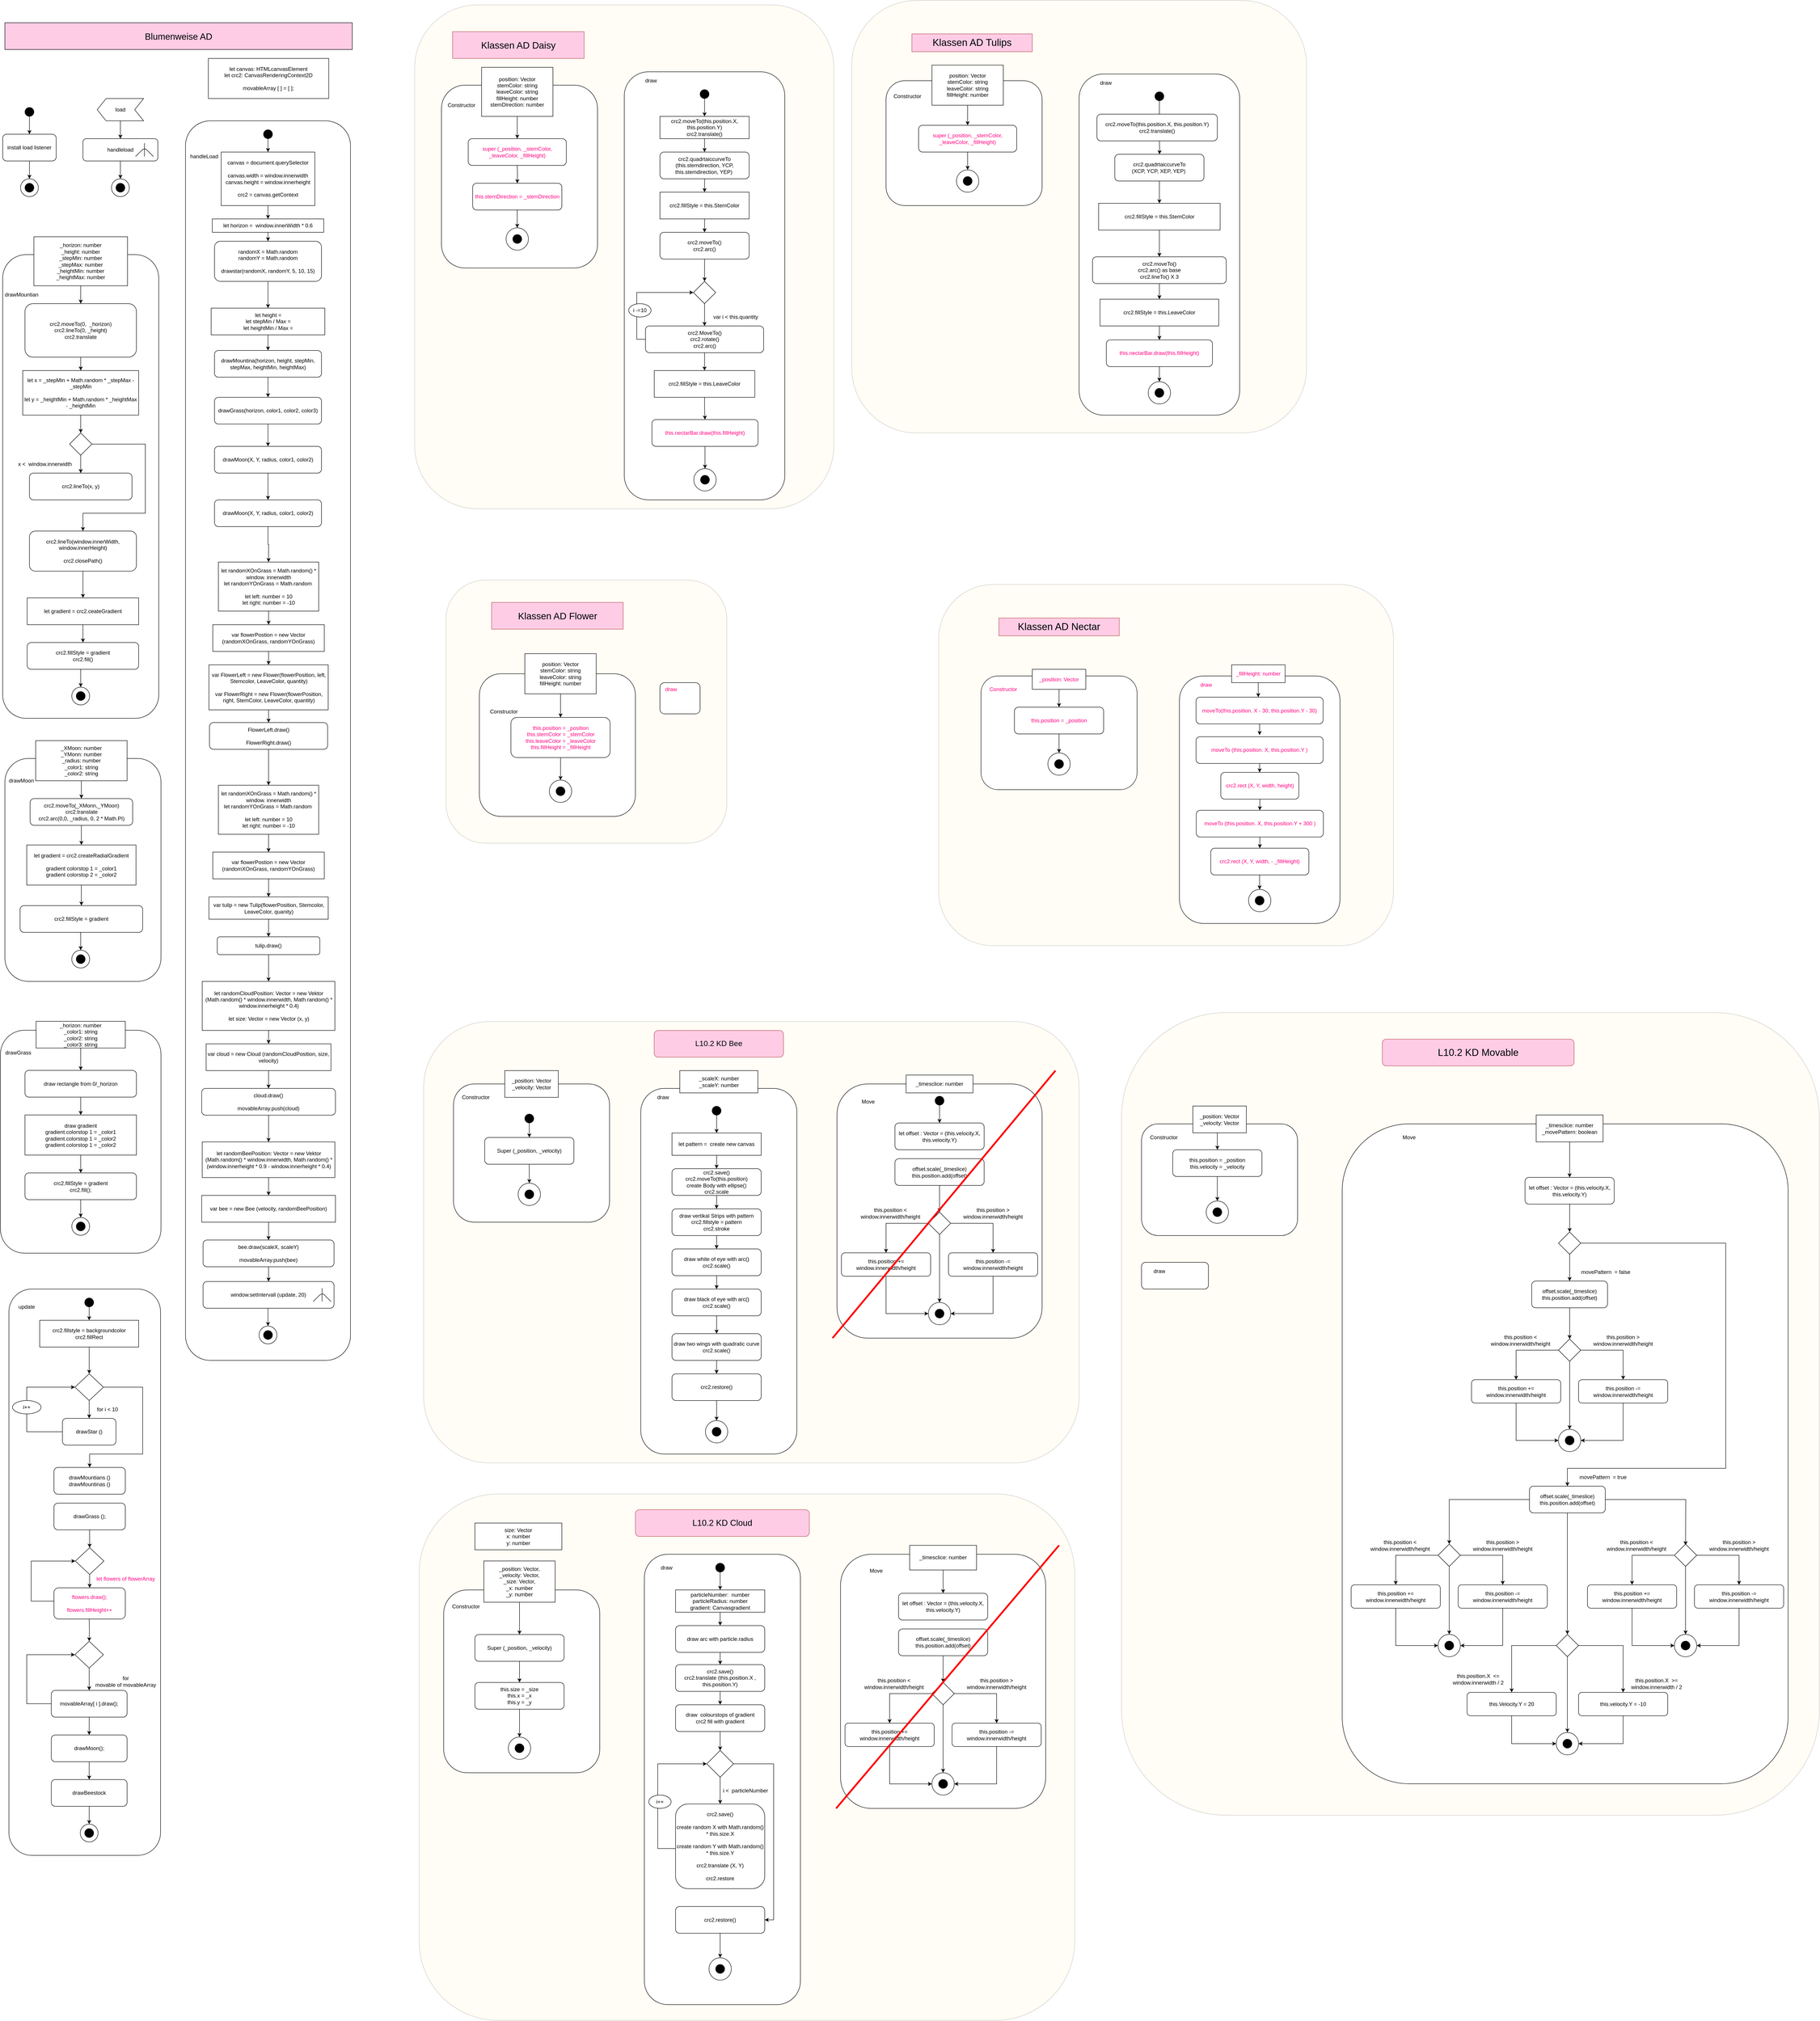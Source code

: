 <mxfile version="14.7.10" type="device"><diagram id="C5RBs43oDa-KdzZeNtuy" name="Page-1"><mxGraphModel dx="3720" dy="2265" grid="1" gridSize="10" guides="1" tooltips="1" connect="1" arrows="1" fold="1" page="1" pageScale="1" pageWidth="827" pageHeight="1169" math="0" shadow="0"><root><mxCell id="WIyWlLk6GJQsqaUBKTNV-0"/><mxCell id="WIyWlLk6GJQsqaUBKTNV-1" parent="WIyWlLk6GJQsqaUBKTNV-0"/><mxCell id="0jXgp2ysALl6RlEBP_Oq-308" value="" style="rounded=1;whiteSpace=wrap;html=1;fillColor=#FFF2CC;opacity=20;" parent="WIyWlLk6GJQsqaUBKTNV-1" vertex="1"><mxGeometry x="960" y="3399.5" width="1470" height="1180.5" as="geometry"/></mxCell><mxCell id="0jXgp2ysALl6RlEBP_Oq-307" value="" style="rounded=1;whiteSpace=wrap;html=1;fillColor=#FFF2CC;opacity=20;" parent="WIyWlLk6GJQsqaUBKTNV-1" vertex="1"><mxGeometry x="970" y="2340" width="1470" height="990" as="geometry"/></mxCell><mxCell id="0jXgp2ysALl6RlEBP_Oq-305" value="" style="rounded=1;whiteSpace=wrap;html=1;fillColor=#FFF2CC;opacity=20;" parent="WIyWlLk6GJQsqaUBKTNV-1" vertex="1"><mxGeometry x="950" y="60" width="940" height="1130" as="geometry"/></mxCell><mxCell id="0jXgp2ysALl6RlEBP_Oq-304" value="" style="rounded=1;whiteSpace=wrap;html=1;fillColor=#FFF2CC;opacity=20;" parent="WIyWlLk6GJQsqaUBKTNV-1" vertex="1"><mxGeometry x="1930" y="50" width="1020" height="970" as="geometry"/></mxCell><mxCell id="0jXgp2ysALl6RlEBP_Oq-0" value="install load listener" style="rounded=1;whiteSpace=wrap;html=1;" parent="WIyWlLk6GJQsqaUBKTNV-1" vertex="1"><mxGeometry x="26" y="350" width="120" height="60" as="geometry"/></mxCell><mxCell id="0jXgp2ysALl6RlEBP_Oq-1" value="" style="endArrow=classic;html=1;entryX=0.5;entryY=0;entryDx=0;entryDy=0;" parent="WIyWlLk6GJQsqaUBKTNV-1" target="0jXgp2ysALl6RlEBP_Oq-0" edge="1"><mxGeometry width="50" height="50" relative="1" as="geometry"><mxPoint x="86" y="310" as="sourcePoint"/><mxPoint x="286" y="440" as="targetPoint"/></mxGeometry></mxCell><mxCell id="0jXgp2ysALl6RlEBP_Oq-2" value="" style="ellipse;whiteSpace=wrap;html=1;aspect=fixed;fillColor=#000000;" parent="WIyWlLk6GJQsqaUBKTNV-1" vertex="1"><mxGeometry x="76" y="290" width="20" height="20" as="geometry"/></mxCell><mxCell id="0jXgp2ysALl6RlEBP_Oq-3" value="" style="endArrow=classic;html=1;exitX=0.5;exitY=1;exitDx=0;exitDy=0;" parent="WIyWlLk6GJQsqaUBKTNV-1" source="0jXgp2ysALl6RlEBP_Oq-0" target="0jXgp2ysALl6RlEBP_Oq-4" edge="1"><mxGeometry width="50" height="50" relative="1" as="geometry"><mxPoint x="96" y="320" as="sourcePoint"/><mxPoint x="86" y="450" as="targetPoint"/></mxGeometry></mxCell><mxCell id="0jXgp2ysALl6RlEBP_Oq-4" value="" style="ellipse;whiteSpace=wrap;html=1;aspect=fixed;fillColor=#FFFFFF;" parent="WIyWlLk6GJQsqaUBKTNV-1" vertex="1"><mxGeometry x="66" y="450" width="40" height="40" as="geometry"/></mxCell><mxCell id="0jXgp2ysALl6RlEBP_Oq-6" value="" style="ellipse;whiteSpace=wrap;html=1;aspect=fixed;fillColor=#000000;" parent="WIyWlLk6GJQsqaUBKTNV-1" vertex="1"><mxGeometry x="76" y="460" width="20" height="20" as="geometry"/></mxCell><mxCell id="0jXgp2ysALl6RlEBP_Oq-7" value="" style="shape=step;perimeter=stepPerimeter;whiteSpace=wrap;html=1;fixedSize=1;fillColor=#FFFFFF;rotation=-180;size=20;" parent="WIyWlLk6GJQsqaUBKTNV-1" vertex="1"><mxGeometry x="238" y="270" width="104" height="50" as="geometry"/></mxCell><mxCell id="0jXgp2ysALl6RlEBP_Oq-8" value="load" style="text;html=1;strokeColor=none;fillColor=none;align=center;verticalAlign=middle;whiteSpace=wrap;rounded=0;" parent="WIyWlLk6GJQsqaUBKTNV-1" vertex="1"><mxGeometry x="270" y="285" width="40" height="20" as="geometry"/></mxCell><mxCell id="0jXgp2ysALl6RlEBP_Oq-9" value="" style="endArrow=classic;html=1;" parent="WIyWlLk6GJQsqaUBKTNV-1" edge="1"><mxGeometry width="50" height="50" relative="1" as="geometry"><mxPoint x="290" y="320" as="sourcePoint"/><mxPoint x="290" y="360" as="targetPoint"/></mxGeometry></mxCell><mxCell id="0jXgp2ysALl6RlEBP_Oq-10" value="handleload" style="rounded=1;whiteSpace=wrap;html=1;fillColor=#FFFFFF;" parent="WIyWlLk6GJQsqaUBKTNV-1" vertex="1"><mxGeometry x="206" y="360" width="168" height="50" as="geometry"/></mxCell><mxCell id="0jXgp2ysALl6RlEBP_Oq-11" value="" style="endArrow=none;html=1;" parent="WIyWlLk6GJQsqaUBKTNV-1" edge="1"><mxGeometry width="50" height="50" relative="1" as="geometry"><mxPoint x="324" y="400" as="sourcePoint"/><mxPoint x="364" y="400" as="targetPoint"/><Array as="points"><mxPoint x="344" y="380"/><mxPoint x="354" y="390"/></Array></mxGeometry></mxCell><mxCell id="0jXgp2ysALl6RlEBP_Oq-12" value="" style="endArrow=none;html=1;" parent="WIyWlLk6GJQsqaUBKTNV-1" edge="1"><mxGeometry width="50" height="50" relative="1" as="geometry"><mxPoint x="344" y="400" as="sourcePoint"/><mxPoint x="344" y="370" as="targetPoint"/></mxGeometry></mxCell><mxCell id="0jXgp2ysALl6RlEBP_Oq-14" value="" style="endArrow=classic;html=1;exitX=0.5;exitY=1;exitDx=0;exitDy=0;" parent="WIyWlLk6GJQsqaUBKTNV-1" target="0jXgp2ysALl6RlEBP_Oq-15" edge="1"><mxGeometry width="50" height="50" relative="1" as="geometry"><mxPoint x="290" y="410" as="sourcePoint"/><mxPoint x="290" y="450" as="targetPoint"/></mxGeometry></mxCell><mxCell id="0jXgp2ysALl6RlEBP_Oq-15" value="" style="ellipse;whiteSpace=wrap;html=1;aspect=fixed;fillColor=#FFFFFF;" parent="WIyWlLk6GJQsqaUBKTNV-1" vertex="1"><mxGeometry x="270" y="450" width="40" height="40" as="geometry"/></mxCell><mxCell id="0jXgp2ysALl6RlEBP_Oq-16" value="" style="ellipse;whiteSpace=wrap;html=1;aspect=fixed;fillColor=#000000;" parent="WIyWlLk6GJQsqaUBKTNV-1" vertex="1"><mxGeometry x="280" y="460" width="20" height="20" as="geometry"/></mxCell><mxCell id="0jXgp2ysALl6RlEBP_Oq-17" value="let canvas: HTMLcanvasElement&lt;br&gt;let crc2: CanvasRenderingContext2D&lt;br&gt;&lt;br&gt;&lt;font&gt;movableArray [ ] = [ ];&lt;/font&gt;" style="rounded=0;whiteSpace=wrap;html=1;fillColor=#FFFFFF;" parent="WIyWlLk6GJQsqaUBKTNV-1" vertex="1"><mxGeometry x="487.26" y="180" width="270" height="90" as="geometry"/></mxCell><mxCell id="0jXgp2ysALl6RlEBP_Oq-18" value="" style="rounded=1;whiteSpace=wrap;html=1;fillColor=#FFFFFF;" parent="WIyWlLk6GJQsqaUBKTNV-1" vertex="1"><mxGeometry x="436" y="320" width="370" height="2780" as="geometry"/></mxCell><mxCell id="0jXgp2ysALl6RlEBP_Oq-97" style="edgeStyle=orthogonalEdgeStyle;rounded=0;orthogonalLoop=1;jettySize=auto;html=1;entryX=0.5;entryY=0;entryDx=0;entryDy=0;" parent="WIyWlLk6GJQsqaUBKTNV-1" source="0jXgp2ysALl6RlEBP_Oq-20" target="0jXgp2ysALl6RlEBP_Oq-48" edge="1"><mxGeometry relative="1" as="geometry"/></mxCell><mxCell id="0jXgp2ysALl6RlEBP_Oq-20" value="canvas = document.querySelector&lt;br&gt;&lt;br&gt;canvas.width = window.innerwidth&lt;br&gt;canvas.height = window.innerheight&lt;br&gt;&lt;br&gt;crc2 = canvas.getContext" style="rounded=0;whiteSpace=wrap;html=1;fillColor=#FFFFFF;" parent="WIyWlLk6GJQsqaUBKTNV-1" vertex="1"><mxGeometry x="516" y="390" width="210" height="120" as="geometry"/></mxCell><mxCell id="0jXgp2ysALl6RlEBP_Oq-99" style="edgeStyle=orthogonalEdgeStyle;rounded=0;orthogonalLoop=1;jettySize=auto;html=1;" parent="WIyWlLk6GJQsqaUBKTNV-1" source="0jXgp2ysALl6RlEBP_Oq-21" target="0jXgp2ysALl6RlEBP_Oq-49" edge="1"><mxGeometry relative="1" as="geometry"/></mxCell><mxCell id="0jXgp2ysALl6RlEBP_Oq-21" value="randomX = Math.random&lt;br&gt;randomY = Math.random&lt;br&gt;&lt;br&gt;drawstar(randomX, randomY, 5, 10, 15)" style="rounded=1;whiteSpace=wrap;html=1;fillColor=#FFFFFF;" parent="WIyWlLk6GJQsqaUBKTNV-1" vertex="1"><mxGeometry x="501" y="590" width="240" height="90" as="geometry"/></mxCell><mxCell id="0jXgp2ysALl6RlEBP_Oq-22" value="" style="rounded=1;whiteSpace=wrap;html=1;fillColor=#FFFFFF;" parent="WIyWlLk6GJQsqaUBKTNV-1" vertex="1"><mxGeometry x="26" y="620" width="350" height="1040" as="geometry"/></mxCell><mxCell id="0jXgp2ysALl6RlEBP_Oq-39" style="edgeStyle=orthogonalEdgeStyle;rounded=0;orthogonalLoop=1;jettySize=auto;html=1;" parent="WIyWlLk6GJQsqaUBKTNV-1" source="0jXgp2ysALl6RlEBP_Oq-23" target="0jXgp2ysALl6RlEBP_Oq-25" edge="1"><mxGeometry relative="1" as="geometry"/></mxCell><mxCell id="0jXgp2ysALl6RlEBP_Oq-23" value="crc2.moveTo(0, &amp;nbsp;_horizon)&lt;br&gt;crc2.lineTo(0, _height)&lt;br&gt;crc2.translate" style="rounded=1;whiteSpace=wrap;html=1;fillColor=#FFFFFF;" parent="WIyWlLk6GJQsqaUBKTNV-1" vertex="1"><mxGeometry x="76" y="730" width="250" height="120" as="geometry"/></mxCell><mxCell id="0jXgp2ysALl6RlEBP_Oq-27" style="edgeStyle=orthogonalEdgeStyle;rounded=0;orthogonalLoop=1;jettySize=auto;html=1;" parent="WIyWlLk6GJQsqaUBKTNV-1" source="0jXgp2ysALl6RlEBP_Oq-25" target="0jXgp2ysALl6RlEBP_Oq-26" edge="1"><mxGeometry relative="1" as="geometry"/></mxCell><mxCell id="0jXgp2ysALl6RlEBP_Oq-25" value="&lt;span&gt;let x = _stepMin + Math.random * _stepMax - _stepMin&lt;/span&gt;&lt;br&gt;&lt;br&gt;&lt;span&gt;let y = _heightMin + Math.random * _heightMax - _heightMin&lt;/span&gt;" style="rounded=0;whiteSpace=wrap;html=1;fillColor=#FFFFFF;" parent="WIyWlLk6GJQsqaUBKTNV-1" vertex="1"><mxGeometry x="71" y="880" width="260" height="100" as="geometry"/></mxCell><mxCell id="0jXgp2ysALl6RlEBP_Oq-29" style="edgeStyle=orthogonalEdgeStyle;rounded=0;orthogonalLoop=1;jettySize=auto;html=1;" parent="WIyWlLk6GJQsqaUBKTNV-1" source="0jXgp2ysALl6RlEBP_Oq-26" target="0jXgp2ysALl6RlEBP_Oq-28" edge="1"><mxGeometry relative="1" as="geometry"/></mxCell><mxCell id="0jXgp2ysALl6RlEBP_Oq-35" style="edgeStyle=orthogonalEdgeStyle;rounded=0;orthogonalLoop=1;jettySize=auto;html=1;entryX=0.5;entryY=0;entryDx=0;entryDy=0;" parent="WIyWlLk6GJQsqaUBKTNV-1" source="0jXgp2ysALl6RlEBP_Oq-26" target="0jXgp2ysALl6RlEBP_Oq-30" edge="1"><mxGeometry relative="1" as="geometry"><Array as="points"><mxPoint x="346" y="1045"/><mxPoint x="346" y="1200"/><mxPoint x="206" y="1200"/></Array></mxGeometry></mxCell><mxCell id="0jXgp2ysALl6RlEBP_Oq-26" value="" style="rhombus;whiteSpace=wrap;html=1;fillColor=#FFFFFF;" parent="WIyWlLk6GJQsqaUBKTNV-1" vertex="1"><mxGeometry x="176" y="1020" width="50" height="50" as="geometry"/></mxCell><mxCell id="0jXgp2ysALl6RlEBP_Oq-28" value="crc2.lineTo(x, y)" style="rounded=1;whiteSpace=wrap;html=1;fillColor=#FFFFFF;" parent="WIyWlLk6GJQsqaUBKTNV-1" vertex="1"><mxGeometry x="86" y="1110" width="230" height="60" as="geometry"/></mxCell><mxCell id="0jXgp2ysALl6RlEBP_Oq-37" style="edgeStyle=orthogonalEdgeStyle;rounded=0;orthogonalLoop=1;jettySize=auto;html=1;" parent="WIyWlLk6GJQsqaUBKTNV-1" source="0jXgp2ysALl6RlEBP_Oq-30" target="0jXgp2ysALl6RlEBP_Oq-33" edge="1"><mxGeometry relative="1" as="geometry"/></mxCell><mxCell id="0jXgp2ysALl6RlEBP_Oq-30" value="crc2.lineTo(window.innerWidth, window.innerHeight)&lt;br&gt;&lt;br&gt;crc2.closePath()" style="rounded=1;whiteSpace=wrap;html=1;fillColor=#FFFFFF;" parent="WIyWlLk6GJQsqaUBKTNV-1" vertex="1"><mxGeometry x="86" y="1240" width="240" height="90" as="geometry"/></mxCell><mxCell id="0jXgp2ysALl6RlEBP_Oq-38" style="edgeStyle=orthogonalEdgeStyle;rounded=0;orthogonalLoop=1;jettySize=auto;html=1;entryX=0.5;entryY=0;entryDx=0;entryDy=0;" parent="WIyWlLk6GJQsqaUBKTNV-1" source="0jXgp2ysALl6RlEBP_Oq-33" target="0jXgp2ysALl6RlEBP_Oq-34" edge="1"><mxGeometry relative="1" as="geometry"/></mxCell><mxCell id="0jXgp2ysALl6RlEBP_Oq-33" value="let gradient = crc2.ceateGradient" style="rounded=0;whiteSpace=wrap;html=1;fillColor=#FFFFFF;" parent="WIyWlLk6GJQsqaUBKTNV-1" vertex="1"><mxGeometry x="81" y="1390" width="250" height="60" as="geometry"/></mxCell><mxCell id="0jXgp2ysALl6RlEBP_Oq-34" value="crc2.fillStyle = gradient&lt;br&gt;crc2.fill()" style="rounded=1;whiteSpace=wrap;html=1;fillColor=#FFFFFF;" parent="WIyWlLk6GJQsqaUBKTNV-1" vertex="1"><mxGeometry x="81" y="1490" width="250" height="60" as="geometry"/></mxCell><mxCell id="0jXgp2ysALl6RlEBP_Oq-36" value="x &amp;lt; &amp;nbsp;window.innerwidth" style="text;html=1;strokeColor=none;fillColor=none;align=center;verticalAlign=middle;whiteSpace=wrap;rounded=0;" parent="WIyWlLk6GJQsqaUBKTNV-1" vertex="1"><mxGeometry x="46" y="1080" width="150" height="20" as="geometry"/></mxCell><mxCell id="0jXgp2ysALl6RlEBP_Oq-41" style="edgeStyle=orthogonalEdgeStyle;rounded=0;orthogonalLoop=1;jettySize=auto;html=1;" parent="WIyWlLk6GJQsqaUBKTNV-1" source="0jXgp2ysALl6RlEBP_Oq-40" target="0jXgp2ysALl6RlEBP_Oq-23" edge="1"><mxGeometry relative="1" as="geometry"/></mxCell><mxCell id="0jXgp2ysALl6RlEBP_Oq-40" value="_horizon: number&lt;br&gt;_height: number&lt;br&gt;_stepMin: number&lt;br&gt;_stepMax: number&lt;br&gt;_heightMin: number&lt;br&gt;_heightMax: number" style="rounded=0;whiteSpace=wrap;html=1;fillColor=#FFFFFF;" parent="WIyWlLk6GJQsqaUBKTNV-1" vertex="1"><mxGeometry x="96" y="580" width="210" height="110" as="geometry"/></mxCell><mxCell id="0jXgp2ysALl6RlEBP_Oq-43" value="" style="endArrow=classic;html=1;exitX=0.5;exitY=1;exitDx=0;exitDy=0;" parent="WIyWlLk6GJQsqaUBKTNV-1" target="0jXgp2ysALl6RlEBP_Oq-44" edge="1"><mxGeometry width="50" height="50" relative="1" as="geometry"><mxPoint x="201" y="1550" as="sourcePoint"/><mxPoint x="201" y="1590" as="targetPoint"/></mxGeometry></mxCell><mxCell id="0jXgp2ysALl6RlEBP_Oq-44" value="" style="ellipse;whiteSpace=wrap;html=1;aspect=fixed;fillColor=#FFFFFF;" parent="WIyWlLk6GJQsqaUBKTNV-1" vertex="1"><mxGeometry x="181" y="1590" width="40" height="40" as="geometry"/></mxCell><mxCell id="0jXgp2ysALl6RlEBP_Oq-45" value="" style="ellipse;whiteSpace=wrap;html=1;aspect=fixed;fillColor=#000000;" parent="WIyWlLk6GJQsqaUBKTNV-1" vertex="1"><mxGeometry x="191" y="1600" width="20" height="20" as="geometry"/></mxCell><mxCell id="0jXgp2ysALl6RlEBP_Oq-46" value="drawMountian" style="text;html=1;strokeColor=none;fillColor=none;align=center;verticalAlign=middle;whiteSpace=wrap;rounded=0;" parent="WIyWlLk6GJQsqaUBKTNV-1" vertex="1"><mxGeometry x="41" y="700" width="55" height="20" as="geometry"/></mxCell><mxCell id="0jXgp2ysALl6RlEBP_Oq-101" style="edgeStyle=orthogonalEdgeStyle;rounded=0;orthogonalLoop=1;jettySize=auto;html=1;" parent="WIyWlLk6GJQsqaUBKTNV-1" source="0jXgp2ysALl6RlEBP_Oq-47" target="0jXgp2ysALl6RlEBP_Oq-50" edge="1"><mxGeometry relative="1" as="geometry"/></mxCell><mxCell id="0jXgp2ysALl6RlEBP_Oq-47" value="drawMountina(horizon, height, stepMin, stepMax, heightMin, heightMax)" style="rounded=1;whiteSpace=wrap;html=1;fillColor=#FFFFFF;" parent="WIyWlLk6GJQsqaUBKTNV-1" vertex="1"><mxGeometry x="501" y="835" width="240" height="60" as="geometry"/></mxCell><mxCell id="0jXgp2ysALl6RlEBP_Oq-98" style="edgeStyle=orthogonalEdgeStyle;rounded=0;orthogonalLoop=1;jettySize=auto;html=1;" parent="WIyWlLk6GJQsqaUBKTNV-1" source="0jXgp2ysALl6RlEBP_Oq-48" target="0jXgp2ysALl6RlEBP_Oq-21" edge="1"><mxGeometry relative="1" as="geometry"/></mxCell><mxCell id="0jXgp2ysALl6RlEBP_Oq-48" value="let horizon = &amp;nbsp;window.innerWidth * 0.6" style="rounded=0;whiteSpace=wrap;html=1;fillColor=#FFFFFF;" parent="WIyWlLk6GJQsqaUBKTNV-1" vertex="1"><mxGeometry x="496" y="540" width="250" height="30" as="geometry"/></mxCell><mxCell id="0jXgp2ysALl6RlEBP_Oq-100" style="edgeStyle=orthogonalEdgeStyle;rounded=0;orthogonalLoop=1;jettySize=auto;html=1;" parent="WIyWlLk6GJQsqaUBKTNV-1" source="0jXgp2ysALl6RlEBP_Oq-49" target="0jXgp2ysALl6RlEBP_Oq-47" edge="1"><mxGeometry relative="1" as="geometry"/></mxCell><mxCell id="0jXgp2ysALl6RlEBP_Oq-49" value="let height =&lt;br&gt;let stepMin / Max =&lt;br&gt;let heightMin / Max =" style="rounded=0;whiteSpace=wrap;html=1;fillColor=#FFFFFF;" parent="WIyWlLk6GJQsqaUBKTNV-1" vertex="1"><mxGeometry x="493.5" y="740" width="255" height="60" as="geometry"/></mxCell><mxCell id="0jXgp2ysALl6RlEBP_Oq-102" style="edgeStyle=orthogonalEdgeStyle;rounded=0;orthogonalLoop=1;jettySize=auto;html=1;" parent="WIyWlLk6GJQsqaUBKTNV-1" source="0jXgp2ysALl6RlEBP_Oq-50" target="0jXgp2ysALl6RlEBP_Oq-64" edge="1"><mxGeometry relative="1" as="geometry"/></mxCell><mxCell id="0jXgp2ysALl6RlEBP_Oq-50" value="drawGrass(horizon, color1, color2, color3)" style="rounded=1;whiteSpace=wrap;html=1;fillColor=#FFFFFF;" parent="WIyWlLk6GJQsqaUBKTNV-1" vertex="1"><mxGeometry x="501" y="940" width="240" height="60" as="geometry"/></mxCell><mxCell id="0jXgp2ysALl6RlEBP_Oq-51" value="" style="rounded=1;whiteSpace=wrap;html=1;fillColor=#FFFFFF;" parent="WIyWlLk6GJQsqaUBKTNV-1" vertex="1"><mxGeometry x="21" y="2359.5" width="360" height="500" as="geometry"/></mxCell><mxCell id="0jXgp2ysALl6RlEBP_Oq-58" style="edgeStyle=orthogonalEdgeStyle;rounded=0;orthogonalLoop=1;jettySize=auto;html=1;" parent="WIyWlLk6GJQsqaUBKTNV-1" source="0jXgp2ysALl6RlEBP_Oq-52" target="0jXgp2ysALl6RlEBP_Oq-56" edge="1"><mxGeometry relative="1" as="geometry"/></mxCell><mxCell id="0jXgp2ysALl6RlEBP_Oq-52" value="draw rectangle from 0/_horizon" style="rounded=1;whiteSpace=wrap;html=1;fillColor=#FFFFFF;" parent="WIyWlLk6GJQsqaUBKTNV-1" vertex="1"><mxGeometry x="76" y="2449.5" width="250" height="60" as="geometry"/></mxCell><mxCell id="0jXgp2ysALl6RlEBP_Oq-57" style="edgeStyle=orthogonalEdgeStyle;rounded=0;orthogonalLoop=1;jettySize=auto;html=1;" parent="WIyWlLk6GJQsqaUBKTNV-1" source="0jXgp2ysALl6RlEBP_Oq-53" target="0jXgp2ysALl6RlEBP_Oq-52" edge="1"><mxGeometry relative="1" as="geometry"/></mxCell><mxCell id="0jXgp2ysALl6RlEBP_Oq-53" value="_horizon: number&lt;br&gt;_color1: string&lt;br&gt;_color2: string&lt;br&gt;_color3: string" style="rounded=0;whiteSpace=wrap;html=1;fillColor=#FFFFFF;" parent="WIyWlLk6GJQsqaUBKTNV-1" vertex="1"><mxGeometry x="101" y="2339.5" width="200" height="60" as="geometry"/></mxCell><mxCell id="0jXgp2ysALl6RlEBP_Oq-75" value="" style="edgeStyle=orthogonalEdgeStyle;rounded=0;orthogonalLoop=1;jettySize=auto;html=1;" parent="WIyWlLk6GJQsqaUBKTNV-1" source="0jXgp2ysALl6RlEBP_Oq-54" target="0jXgp2ysALl6RlEBP_Oq-62" edge="1"><mxGeometry relative="1" as="geometry"/></mxCell><mxCell id="0jXgp2ysALl6RlEBP_Oq-54" value="crc2.fillStyle = gradient&lt;br&gt;crc2.fill();" style="rounded=1;whiteSpace=wrap;html=1;fillColor=#FFFFFF;" parent="WIyWlLk6GJQsqaUBKTNV-1" vertex="1"><mxGeometry x="76" y="2679.5" width="250" height="60" as="geometry"/></mxCell><mxCell id="0jXgp2ysALl6RlEBP_Oq-59" style="edgeStyle=orthogonalEdgeStyle;rounded=0;orthogonalLoop=1;jettySize=auto;html=1;" parent="WIyWlLk6GJQsqaUBKTNV-1" source="0jXgp2ysALl6RlEBP_Oq-56" target="0jXgp2ysALl6RlEBP_Oq-54" edge="1"><mxGeometry relative="1" as="geometry"/></mxCell><mxCell id="0jXgp2ysALl6RlEBP_Oq-56" value="&lt;span&gt;draw gradient&lt;/span&gt;&lt;br&gt;&lt;span&gt;gradient.colorstop 1 = _color1&lt;/span&gt;&lt;br&gt;&lt;span&gt;gradient.colorstop 1 = _color2&lt;/span&gt;&lt;br&gt;&lt;span&gt;gradient.colorstop 1 = _color2&lt;/span&gt;" style="rounded=0;whiteSpace=wrap;html=1;fillColor=#FFFFFF;" parent="WIyWlLk6GJQsqaUBKTNV-1" vertex="1"><mxGeometry x="76" y="2549.5" width="250" height="90" as="geometry"/></mxCell><mxCell id="0jXgp2ysALl6RlEBP_Oq-60" value="" style="endArrow=classic;html=1;exitX=0.5;exitY=1;exitDx=0;exitDy=0;" parent="WIyWlLk6GJQsqaUBKTNV-1" target="0jXgp2ysALl6RlEBP_Oq-61" edge="1"><mxGeometry width="50" height="50" relative="1" as="geometry"><mxPoint x="201" y="2739.5" as="sourcePoint"/><mxPoint x="201" y="2779.5" as="targetPoint"/></mxGeometry></mxCell><mxCell id="0jXgp2ysALl6RlEBP_Oq-61" value="" style="ellipse;whiteSpace=wrap;html=1;aspect=fixed;fillColor=#FFFFFF;" parent="WIyWlLk6GJQsqaUBKTNV-1" vertex="1"><mxGeometry x="181" y="2779.5" width="40" height="40" as="geometry"/></mxCell><mxCell id="0jXgp2ysALl6RlEBP_Oq-62" value="" style="ellipse;whiteSpace=wrap;html=1;aspect=fixed;fillColor=#000000;" parent="WIyWlLk6GJQsqaUBKTNV-1" vertex="1"><mxGeometry x="191" y="2789.5" width="20" height="20" as="geometry"/></mxCell><mxCell id="0jXgp2ysALl6RlEBP_Oq-63" value="drawGrass" style="text;html=1;strokeColor=none;fillColor=none;align=center;verticalAlign=middle;whiteSpace=wrap;rounded=0;" parent="WIyWlLk6GJQsqaUBKTNV-1" vertex="1"><mxGeometry x="41" y="2399.5" width="40" height="20" as="geometry"/></mxCell><mxCell id="0jXgp2ysALl6RlEBP_Oq-103" style="edgeStyle=orthogonalEdgeStyle;rounded=0;orthogonalLoop=1;jettySize=auto;html=1;" parent="WIyWlLk6GJQsqaUBKTNV-1" source="0jXgp2ysALl6RlEBP_Oq-64" target="0jXgp2ysALl6RlEBP_Oq-80" edge="1"><mxGeometry relative="1" as="geometry"/></mxCell><mxCell id="0jXgp2ysALl6RlEBP_Oq-64" value="drawMoon(X, Y, radius, color1, color2)" style="rounded=1;whiteSpace=wrap;html=1;fillColor=#FFFFFF;" parent="WIyWlLk6GJQsqaUBKTNV-1" vertex="1"><mxGeometry x="501" y="1050" width="240" height="60" as="geometry"/></mxCell><mxCell id="0jXgp2ysALl6RlEBP_Oq-65" value="" style="rounded=1;whiteSpace=wrap;html=1;fillColor=#FFFFFF;" parent="WIyWlLk6GJQsqaUBKTNV-1" vertex="1"><mxGeometry x="31" y="1750" width="350" height="500" as="geometry"/></mxCell><mxCell id="0jXgp2ysALl6RlEBP_Oq-73" style="edgeStyle=orthogonalEdgeStyle;rounded=0;orthogonalLoop=1;jettySize=auto;html=1;" parent="WIyWlLk6GJQsqaUBKTNV-1" source="0jXgp2ysALl6RlEBP_Oq-67" target="0jXgp2ysALl6RlEBP_Oq-69" edge="1"><mxGeometry relative="1" as="geometry"/></mxCell><mxCell id="0jXgp2ysALl6RlEBP_Oq-67" value="crc2.moveTo(_XMonn,_YMoon)&lt;br&gt;crc2.translate&lt;br&gt;crc2.arc(0,0, _radius, 0, 2 * Math.PI)" style="rounded=1;whiteSpace=wrap;html=1;fillColor=#FFFFFF;" parent="WIyWlLk6GJQsqaUBKTNV-1" vertex="1"><mxGeometry x="87.5" y="1840" width="230" height="60" as="geometry"/></mxCell><mxCell id="0jXgp2ysALl6RlEBP_Oq-68" value="crc2.fillStyle = gradient" style="rounded=1;whiteSpace=wrap;html=1;fillColor=#FFFFFF;" parent="WIyWlLk6GJQsqaUBKTNV-1" vertex="1"><mxGeometry x="65" y="2080" width="275" height="60" as="geometry"/></mxCell><mxCell id="0jXgp2ysALl6RlEBP_Oq-74" style="edgeStyle=orthogonalEdgeStyle;rounded=0;orthogonalLoop=1;jettySize=auto;html=1;" parent="WIyWlLk6GJQsqaUBKTNV-1" source="0jXgp2ysALl6RlEBP_Oq-69" target="0jXgp2ysALl6RlEBP_Oq-68" edge="1"><mxGeometry relative="1" as="geometry"/></mxCell><mxCell id="0jXgp2ysALl6RlEBP_Oq-69" value="&lt;span&gt;let gradient = crc2.createRadialGradient&lt;br&gt;&lt;br&gt;&lt;/span&gt;gradient colorstop 1 = _color1&lt;br&gt;gradient colorstop 2 = _color2&lt;span&gt;&lt;br&gt;&lt;/span&gt;" style="rounded=0;whiteSpace=wrap;html=1;fillColor=#FFFFFF;" parent="WIyWlLk6GJQsqaUBKTNV-1" vertex="1"><mxGeometry x="80" y="1944" width="245" height="90" as="geometry"/></mxCell><mxCell id="0jXgp2ysALl6RlEBP_Oq-72" style="edgeStyle=orthogonalEdgeStyle;rounded=0;orthogonalLoop=1;jettySize=auto;html=1;" parent="WIyWlLk6GJQsqaUBKTNV-1" source="0jXgp2ysALl6RlEBP_Oq-71" target="0jXgp2ysALl6RlEBP_Oq-67" edge="1"><mxGeometry relative="1" as="geometry"/></mxCell><mxCell id="0jXgp2ysALl6RlEBP_Oq-71" value="_XMoon: number&lt;br&gt;_YMonn: number&lt;br&gt;_radius: number&lt;br&gt;_color1: string&lt;br&gt;_color2: string" style="rounded=0;whiteSpace=wrap;html=1;fillColor=#FFFFFF;" parent="WIyWlLk6GJQsqaUBKTNV-1" vertex="1"><mxGeometry x="100" y="1710" width="205" height="90" as="geometry"/></mxCell><mxCell id="0jXgp2ysALl6RlEBP_Oq-76" value="" style="endArrow=classic;html=1;exitX=0.5;exitY=1;exitDx=0;exitDy=0;" parent="WIyWlLk6GJQsqaUBKTNV-1" target="0jXgp2ysALl6RlEBP_Oq-77" edge="1"><mxGeometry width="50" height="50" relative="1" as="geometry"><mxPoint x="201" y="2140" as="sourcePoint"/><mxPoint x="201" y="2180" as="targetPoint"/></mxGeometry></mxCell><mxCell id="0jXgp2ysALl6RlEBP_Oq-77" value="" style="ellipse;whiteSpace=wrap;html=1;aspect=fixed;fillColor=#FFFFFF;" parent="WIyWlLk6GJQsqaUBKTNV-1" vertex="1"><mxGeometry x="181" y="2180" width="40" height="40" as="geometry"/></mxCell><mxCell id="0jXgp2ysALl6RlEBP_Oq-78" value="" style="ellipse;whiteSpace=wrap;html=1;aspect=fixed;fillColor=#000000;" parent="WIyWlLk6GJQsqaUBKTNV-1" vertex="1"><mxGeometry x="191" y="2190" width="20" height="20" as="geometry"/></mxCell><mxCell id="0jXgp2ysALl6RlEBP_Oq-79" value="drawMoon" style="text;html=1;strokeColor=none;fillColor=none;align=center;verticalAlign=middle;whiteSpace=wrap;rounded=0;" parent="WIyWlLk6GJQsqaUBKTNV-1" vertex="1"><mxGeometry x="47.5" y="1790" width="40" height="20" as="geometry"/></mxCell><mxCell id="0jXgp2ysALl6RlEBP_Oq-104" style="edgeStyle=orthogonalEdgeStyle;rounded=0;orthogonalLoop=1;jettySize=auto;html=1;" parent="WIyWlLk6GJQsqaUBKTNV-1" source="0jXgp2ysALl6RlEBP_Oq-80" target="0jXgp2ysALl6RlEBP_Oq-83" edge="1"><mxGeometry relative="1" as="geometry"/></mxCell><mxCell id="0jXgp2ysALl6RlEBP_Oq-80" value="drawMoon(X, Y, radius, color1, color2)" style="rounded=1;whiteSpace=wrap;html=1;fillColor=#FFFFFF;" parent="WIyWlLk6GJQsqaUBKTNV-1" vertex="1"><mxGeometry x="501" y="1170" width="240" height="60" as="geometry"/></mxCell><mxCell id="0jXgp2ysALl6RlEBP_Oq-107" style="edgeStyle=orthogonalEdgeStyle;rounded=0;orthogonalLoop=1;jettySize=auto;html=1;" parent="WIyWlLk6GJQsqaUBKTNV-1" source="0jXgp2ysALl6RlEBP_Oq-81" target="0jXgp2ysALl6RlEBP_Oq-84" edge="1"><mxGeometry relative="1" as="geometry"/></mxCell><mxCell id="0jXgp2ysALl6RlEBP_Oq-81" value="var FlowerLeft = new Flower(flowerPosition, left, Stemcolor, LeaveColor, quantity)&lt;br&gt;&lt;br&gt;var FlowerRight = new Flower(flowerPosition, right, StemColor, LeaveColor, quantity)" style="rounded=0;whiteSpace=wrap;html=1;fillColor=#FFFFFF;" parent="WIyWlLk6GJQsqaUBKTNV-1" vertex="1"><mxGeometry x="488.5" y="1540" width="267.5" height="101" as="geometry"/></mxCell><mxCell id="0jXgp2ysALl6RlEBP_Oq-106" style="edgeStyle=orthogonalEdgeStyle;rounded=0;orthogonalLoop=1;jettySize=auto;html=1;" parent="WIyWlLk6GJQsqaUBKTNV-1" source="0jXgp2ysALl6RlEBP_Oq-82" target="0jXgp2ysALl6RlEBP_Oq-81" edge="1"><mxGeometry relative="1" as="geometry"/></mxCell><mxCell id="0jXgp2ysALl6RlEBP_Oq-82" value="var flowerPostion = new Vector (randomXOnGrass, randomYOnGrass)" style="rounded=0;whiteSpace=wrap;html=1;fillColor=#FFFFFF;" parent="WIyWlLk6GJQsqaUBKTNV-1" vertex="1"><mxGeometry x="497.25" y="1450" width="250" height="60" as="geometry"/></mxCell><mxCell id="0jXgp2ysALl6RlEBP_Oq-105" style="edgeStyle=orthogonalEdgeStyle;rounded=0;orthogonalLoop=1;jettySize=auto;html=1;" parent="WIyWlLk6GJQsqaUBKTNV-1" source="0jXgp2ysALl6RlEBP_Oq-83" target="0jXgp2ysALl6RlEBP_Oq-82" edge="1"><mxGeometry relative="1" as="geometry"/></mxCell><mxCell id="0jXgp2ysALl6RlEBP_Oq-83" value="let randomXOnGrass = Math.random() * window. innerwidth&lt;br&gt;let randomYOnGrass = Math.random&amp;nbsp;&lt;br&gt;&lt;br&gt;let left: number = 10&lt;br&gt;let right: number = -10" style="rounded=0;whiteSpace=wrap;html=1;fillColor=#FFFFFF;" parent="WIyWlLk6GJQsqaUBKTNV-1" vertex="1"><mxGeometry x="509.75" y="1309.5" width="225" height="110" as="geometry"/></mxCell><mxCell id="5El-fQ7Qdpu_Bi-S1SEv-1" style="edgeStyle=orthogonalEdgeStyle;rounded=0;orthogonalLoop=1;jettySize=auto;html=1;" parent="WIyWlLk6GJQsqaUBKTNV-1" source="0jXgp2ysALl6RlEBP_Oq-84" target="0jXgp2ysALl6RlEBP_Oq-94" edge="1"><mxGeometry relative="1" as="geometry"/></mxCell><mxCell id="0jXgp2ysALl6RlEBP_Oq-84" value="FlowerLeft.draw()&lt;br&gt;&lt;br&gt;FlowerRight.draw()" style="rounded=1;whiteSpace=wrap;html=1;fillColor=#FFFFFF;" parent="WIyWlLk6GJQsqaUBKTNV-1" vertex="1"><mxGeometry x="489.75" y="1669.5" width="265" height="60" as="geometry"/></mxCell><mxCell id="0jXgp2ysALl6RlEBP_Oq-119" style="edgeStyle=orthogonalEdgeStyle;rounded=0;orthogonalLoop=1;jettySize=auto;html=1;" parent="WIyWlLk6GJQsqaUBKTNV-1" source="0jXgp2ysALl6RlEBP_Oq-86" target="0jXgp2ysALl6RlEBP_Oq-89" edge="1"><mxGeometry relative="1" as="geometry"/></mxCell><mxCell id="0jXgp2ysALl6RlEBP_Oq-86" value="var cloud = new Cloud (randomCloudPosition, size, velocity)" style="rounded=0;whiteSpace=wrap;html=1;fillColor=#FFFFFF;" parent="WIyWlLk6GJQsqaUBKTNV-1" vertex="1"><mxGeometry x="482.25" y="2390" width="280" height="60" as="geometry"/></mxCell><mxCell id="0jXgp2ysALl6RlEBP_Oq-118" style="edgeStyle=orthogonalEdgeStyle;rounded=0;orthogonalLoop=1;jettySize=auto;html=1;" parent="WIyWlLk6GJQsqaUBKTNV-1" source="0jXgp2ysALl6RlEBP_Oq-88" target="0jXgp2ysALl6RlEBP_Oq-86" edge="1"><mxGeometry relative="1" as="geometry"/></mxCell><mxCell id="0jXgp2ysALl6RlEBP_Oq-88" value="let randomCloudPosition: Vector = new Vektor (Math.random() * window.innerwidth,&amp;nbsp;Math.random() * window.innerheight * 0.4)&lt;br&gt;&lt;br&gt;let size: Vector = new Vector (x, y)" style="rounded=0;whiteSpace=wrap;html=1;fillColor=#FFFFFF;" parent="WIyWlLk6GJQsqaUBKTNV-1" vertex="1"><mxGeometry x="473.5" y="2250" width="297.5" height="110" as="geometry"/></mxCell><mxCell id="0jXgp2ysALl6RlEBP_Oq-120" style="edgeStyle=orthogonalEdgeStyle;rounded=0;orthogonalLoop=1;jettySize=auto;html=1;" parent="WIyWlLk6GJQsqaUBKTNV-1" source="0jXgp2ysALl6RlEBP_Oq-89" target="0jXgp2ysALl6RlEBP_Oq-90" edge="1"><mxGeometry relative="1" as="geometry"/></mxCell><mxCell id="0jXgp2ysALl6RlEBP_Oq-89" value="cloud.draw()&lt;br&gt;&lt;br&gt;&lt;font&gt;movableArray.push(cloud)&lt;/font&gt;" style="rounded=1;whiteSpace=wrap;html=1;fillColor=#FFFFFF;" parent="WIyWlLk6GJQsqaUBKTNV-1" vertex="1"><mxGeometry x="472.25" y="2490" width="300" height="60" as="geometry"/></mxCell><mxCell id="0jXgp2ysALl6RlEBP_Oq-121" style="edgeStyle=orthogonalEdgeStyle;rounded=0;orthogonalLoop=1;jettySize=auto;html=1;" parent="WIyWlLk6GJQsqaUBKTNV-1" source="0jXgp2ysALl6RlEBP_Oq-90" target="0jXgp2ysALl6RlEBP_Oq-92" edge="1"><mxGeometry relative="1" as="geometry"/></mxCell><mxCell id="0jXgp2ysALl6RlEBP_Oq-90" value="let randomBeePosition: Vector = new Vektor (Math.random() * window.innerwidth,&amp;nbsp;Math.random() * (window.innerheight * 0.9 - window.innerheight * 0.4)" style="rounded=0;whiteSpace=wrap;html=1;fillColor=#FFFFFF;" parent="WIyWlLk6GJQsqaUBKTNV-1" vertex="1"><mxGeometry x="473.5" y="2610" width="297.5" height="80" as="geometry"/></mxCell><mxCell id="5El-fQ7Qdpu_Bi-S1SEv-248" style="edgeStyle=orthogonalEdgeStyle;rounded=0;orthogonalLoop=1;jettySize=auto;html=1;entryX=0.5;entryY=0;entryDx=0;entryDy=0;" parent="WIyWlLk6GJQsqaUBKTNV-1" source="0jXgp2ysALl6RlEBP_Oq-91" target="5El-fQ7Qdpu_Bi-S1SEv-52" edge="1"><mxGeometry relative="1" as="geometry"/></mxCell><mxCell id="0jXgp2ysALl6RlEBP_Oq-91" value="bee.draw(scaleX, scaleY)&lt;br&gt;&lt;br&gt;&lt;font&gt;movableArray.push(bee)&lt;/font&gt;" style="rounded=1;whiteSpace=wrap;html=1;fillColor=#FFFFFF;" parent="WIyWlLk6GJQsqaUBKTNV-1" vertex="1"><mxGeometry x="475.38" y="2830" width="293.75" height="60" as="geometry"/></mxCell><mxCell id="0jXgp2ysALl6RlEBP_Oq-122" style="edgeStyle=orthogonalEdgeStyle;rounded=0;orthogonalLoop=1;jettySize=auto;html=1;" parent="WIyWlLk6GJQsqaUBKTNV-1" source="0jXgp2ysALl6RlEBP_Oq-92" target="0jXgp2ysALl6RlEBP_Oq-91" edge="1"><mxGeometry relative="1" as="geometry"/></mxCell><mxCell id="0jXgp2ysALl6RlEBP_Oq-92" value="&lt;span&gt;var bee = new Bee (velocity, randomBeePosition)&lt;/span&gt;" style="rounded=0;whiteSpace=wrap;html=1;fillColor=#FFFFFF;" parent="WIyWlLk6GJQsqaUBKTNV-1" vertex="1"><mxGeometry x="472.25" y="2730" width="300" height="60" as="geometry"/></mxCell><mxCell id="0jXgp2ysALl6RlEBP_Oq-115" style="edgeStyle=orthogonalEdgeStyle;rounded=0;orthogonalLoop=1;jettySize=auto;html=1;" parent="WIyWlLk6GJQsqaUBKTNV-1" source="0jXgp2ysALl6RlEBP_Oq-93" target="0jXgp2ysALl6RlEBP_Oq-95" edge="1"><mxGeometry relative="1" as="geometry"/></mxCell><mxCell id="0jXgp2ysALl6RlEBP_Oq-93" value="var flowerPostion = new Vector (randomXOnGrass, randomYOnGrass)" style="rounded=0;whiteSpace=wrap;html=1;fillColor=#FFFFFF;" parent="WIyWlLk6GJQsqaUBKTNV-1" vertex="1"><mxGeometry x="497.25" y="1960" width="250" height="60" as="geometry"/></mxCell><mxCell id="0jXgp2ysALl6RlEBP_Oq-109" style="edgeStyle=orthogonalEdgeStyle;rounded=0;orthogonalLoop=1;jettySize=auto;html=1;" parent="WIyWlLk6GJQsqaUBKTNV-1" source="0jXgp2ysALl6RlEBP_Oq-94" target="0jXgp2ysALl6RlEBP_Oq-93" edge="1"><mxGeometry relative="1" as="geometry"/></mxCell><mxCell id="0jXgp2ysALl6RlEBP_Oq-94" value="let randomXOnGrass = Math.random() * window. innerwidth&lt;br&gt;let randomYOnGrass = Math.random&amp;nbsp;&lt;br&gt;&lt;br&gt;let left: number = 10&lt;br&gt;let right: number = -10" style="rounded=0;whiteSpace=wrap;html=1;fillColor=#FFFFFF;" parent="WIyWlLk6GJQsqaUBKTNV-1" vertex="1"><mxGeometry x="509.75" y="1810" width="225" height="110" as="geometry"/></mxCell><mxCell id="0jXgp2ysALl6RlEBP_Oq-112" style="edgeStyle=orthogonalEdgeStyle;rounded=0;orthogonalLoop=1;jettySize=auto;html=1;entryX=0.5;entryY=0;entryDx=0;entryDy=0;" parent="WIyWlLk6GJQsqaUBKTNV-1" source="0jXgp2ysALl6RlEBP_Oq-95" target="0jXgp2ysALl6RlEBP_Oq-96" edge="1"><mxGeometry relative="1" as="geometry"/></mxCell><mxCell id="0jXgp2ysALl6RlEBP_Oq-95" value="var tulip = new Tulip(flowerPosition, Stemcolor, LeaveColor, quanity)" style="rounded=0;whiteSpace=wrap;html=1;fillColor=#FFFFFF;" parent="WIyWlLk6GJQsqaUBKTNV-1" vertex="1"><mxGeometry x="488.5" y="2060.5" width="267.5" height="50" as="geometry"/></mxCell><mxCell id="0jXgp2ysALl6RlEBP_Oq-116" style="edgeStyle=orthogonalEdgeStyle;rounded=0;orthogonalLoop=1;jettySize=auto;html=1;" parent="WIyWlLk6GJQsqaUBKTNV-1" source="0jXgp2ysALl6RlEBP_Oq-96" target="0jXgp2ysALl6RlEBP_Oq-88" edge="1"><mxGeometry relative="1" as="geometry"/></mxCell><mxCell id="0jXgp2ysALl6RlEBP_Oq-96" value="tulip.draw()" style="rounded=1;whiteSpace=wrap;html=1;fillColor=#FFFFFF;" parent="WIyWlLk6GJQsqaUBKTNV-1" vertex="1"><mxGeometry x="507.25" y="2150" width="230" height="40" as="geometry"/></mxCell><mxCell id="0jXgp2ysALl6RlEBP_Oq-123" value="&lt;font style=&quot;font-size: 20px&quot;&gt;Blumenweise AD&lt;/font&gt;" style="rounded=0;whiteSpace=wrap;html=1;fillColor=#FFCCE6;" parent="WIyWlLk6GJQsqaUBKTNV-1" vertex="1"><mxGeometry x="31" y="100" width="779" height="60" as="geometry"/></mxCell><mxCell id="0jXgp2ysALl6RlEBP_Oq-124" value="" style="rounded=1;whiteSpace=wrap;html=1;" parent="WIyWlLk6GJQsqaUBKTNV-1" vertex="1"><mxGeometry x="1010" y="240" width="350" height="410" as="geometry"/></mxCell><mxCell id="0jXgp2ysALl6RlEBP_Oq-125" style="edgeStyle=orthogonalEdgeStyle;rounded=0;orthogonalLoop=1;jettySize=auto;html=1;" parent="WIyWlLk6GJQsqaUBKTNV-1" target="0jXgp2ysALl6RlEBP_Oq-130" edge="1"><mxGeometry relative="1" as="geometry"><mxPoint x="1180" y="420" as="sourcePoint"/></mxGeometry></mxCell><mxCell id="0jXgp2ysALl6RlEBP_Oq-130" value="this.stemDirection = _stemDirection" style="rounded=1;whiteSpace=wrap;html=1;fontColor=#FF0080;" parent="WIyWlLk6GJQsqaUBKTNV-1" vertex="1"><mxGeometry x="1080" y="460" width="200" height="60" as="geometry"/></mxCell><mxCell id="0jXgp2ysALl6RlEBP_Oq-133" value="" style="endArrow=classic;html=1;" parent="WIyWlLk6GJQsqaUBKTNV-1" edge="1"><mxGeometry width="50" height="50" relative="1" as="geometry"><mxPoint x="1180" y="520" as="sourcePoint"/><mxPoint x="1180" y="560" as="targetPoint"/></mxGeometry></mxCell><mxCell id="0jXgp2ysALl6RlEBP_Oq-134" value="" style="ellipse;whiteSpace=wrap;html=1;aspect=fixed;fillColor=none;" parent="WIyWlLk6GJQsqaUBKTNV-1" vertex="1"><mxGeometry x="1155" y="560" width="50" height="50" as="geometry"/></mxCell><mxCell id="0jXgp2ysALl6RlEBP_Oq-135" value="" style="ellipse;whiteSpace=wrap;html=1;aspect=fixed;fillColor=#000000;" parent="WIyWlLk6GJQsqaUBKTNV-1" vertex="1"><mxGeometry x="1170" y="575" width="20" height="20" as="geometry"/></mxCell><mxCell id="0jXgp2ysALl6RlEBP_Oq-136" value="Constructor" style="text;html=1;strokeColor=none;fillColor=none;align=center;verticalAlign=middle;whiteSpace=wrap;rounded=0;" parent="WIyWlLk6GJQsqaUBKTNV-1" vertex="1"><mxGeometry x="1035" y="275" width="40" height="20" as="geometry"/></mxCell><mxCell id="0jXgp2ysALl6RlEBP_Oq-137" value="" style="rounded=1;whiteSpace=wrap;html=1;" parent="WIyWlLk6GJQsqaUBKTNV-1" vertex="1"><mxGeometry x="1420" y="210" width="360" height="960" as="geometry"/></mxCell><mxCell id="0jXgp2ysALl6RlEBP_Oq-138" style="edgeStyle=orthogonalEdgeStyle;rounded=0;orthogonalLoop=1;jettySize=auto;html=1;entryX=0.5;entryY=0;entryDx=0;entryDy=0;" parent="WIyWlLk6GJQsqaUBKTNV-1" source="0jXgp2ysALl6RlEBP_Oq-139" target="0jXgp2ysALl6RlEBP_Oq-162" edge="1"><mxGeometry relative="1" as="geometry"/></mxCell><mxCell id="0jXgp2ysALl6RlEBP_Oq-139" value="crc2.quadrtaiccurveTo&lt;br&gt;(this.stemdirection, YCP, this.stemdirection, YEP)&amp;nbsp;" style="rounded=1;whiteSpace=wrap;html=1;" parent="WIyWlLk6GJQsqaUBKTNV-1" vertex="1"><mxGeometry x="1500" y="390" width="200" height="60" as="geometry"/></mxCell><mxCell id="0jXgp2ysALl6RlEBP_Oq-140" value="" style="endArrow=classic;html=1;entryX=0.5;entryY=0;entryDx=0;entryDy=0;" parent="WIyWlLk6GJQsqaUBKTNV-1" edge="1"><mxGeometry width="50" height="50" relative="1" as="geometry"><mxPoint x="1600" y="270" as="sourcePoint"/><mxPoint x="1600" y="310" as="targetPoint"/></mxGeometry></mxCell><mxCell id="0jXgp2ysALl6RlEBP_Oq-141" value="" style="ellipse;whiteSpace=wrap;html=1;aspect=fixed;fillColor=#000000;" parent="WIyWlLk6GJQsqaUBKTNV-1" vertex="1"><mxGeometry x="1590" y="250" width="20" height="20" as="geometry"/></mxCell><mxCell id="0jXgp2ysALl6RlEBP_Oq-143" value="" style="ellipse;whiteSpace=wrap;html=1;aspect=fixed;fillColor=none;" parent="WIyWlLk6GJQsqaUBKTNV-1" vertex="1"><mxGeometry x="1576" y="1100" width="50" height="50" as="geometry"/></mxCell><mxCell id="0jXgp2ysALl6RlEBP_Oq-144" value="" style="ellipse;whiteSpace=wrap;html=1;aspect=fixed;fillColor=#000000;" parent="WIyWlLk6GJQsqaUBKTNV-1" vertex="1"><mxGeometry x="1591" y="1115" width="20" height="20" as="geometry"/></mxCell><mxCell id="0jXgp2ysALl6RlEBP_Oq-145" value="draw" style="text;html=1;strokeColor=none;fillColor=none;align=center;verticalAlign=middle;whiteSpace=wrap;rounded=0;" parent="WIyWlLk6GJQsqaUBKTNV-1" vertex="1"><mxGeometry x="1460" y="220" width="40" height="20" as="geometry"/></mxCell><mxCell id="0jXgp2ysALl6RlEBP_Oq-146" style="edgeStyle=orthogonalEdgeStyle;rounded=0;orthogonalLoop=1;jettySize=auto;html=1;" parent="WIyWlLk6GJQsqaUBKTNV-1" source="0jXgp2ysALl6RlEBP_Oq-147" target="0jXgp2ysALl6RlEBP_Oq-139" edge="1"><mxGeometry relative="1" as="geometry"/></mxCell><mxCell id="0jXgp2ysALl6RlEBP_Oq-147" value="crc2.moveTo(this.position.X, this.position.Y)&lt;br&gt;crc2.translate()" style="rounded=0;whiteSpace=wrap;html=1;fillColor=#ffffff;" parent="WIyWlLk6GJQsqaUBKTNV-1" vertex="1"><mxGeometry x="1500" y="310" width="200" height="50" as="geometry"/></mxCell><mxCell id="0jXgp2ysALl6RlEBP_Oq-148" style="edgeStyle=orthogonalEdgeStyle;rounded=0;orthogonalLoop=1;jettySize=auto;html=1;" parent="WIyWlLk6GJQsqaUBKTNV-1" source="0jXgp2ysALl6RlEBP_Oq-149" target="0jXgp2ysALl6RlEBP_Oq-152" edge="1"><mxGeometry relative="1" as="geometry"/></mxCell><mxCell id="0jXgp2ysALl6RlEBP_Oq-149" value="crc2.moveTo()&lt;br&gt;crc2.arc()" style="rounded=1;whiteSpace=wrap;html=1;" parent="WIyWlLk6GJQsqaUBKTNV-1" vertex="1"><mxGeometry x="1500" y="570" width="200" height="60" as="geometry"/></mxCell><mxCell id="0jXgp2ysALl6RlEBP_Oq-150" value="super (_position, _stemColor, _leaveColor, _fillHeight)" style="rounded=1;whiteSpace=wrap;html=1;fontColor=#FF0080;" parent="WIyWlLk6GJQsqaUBKTNV-1" vertex="1"><mxGeometry x="1070" y="360" width="220" height="60" as="geometry"/></mxCell><mxCell id="0jXgp2ysALl6RlEBP_Oq-151" style="edgeStyle=orthogonalEdgeStyle;rounded=0;orthogonalLoop=1;jettySize=auto;html=1;" parent="WIyWlLk6GJQsqaUBKTNV-1" source="0jXgp2ysALl6RlEBP_Oq-152" target="0jXgp2ysALl6RlEBP_Oq-154" edge="1"><mxGeometry relative="1" as="geometry"/></mxCell><mxCell id="0jXgp2ysALl6RlEBP_Oq-152" value="" style="rhombus;whiteSpace=wrap;html=1;" parent="WIyWlLk6GJQsqaUBKTNV-1" vertex="1"><mxGeometry x="1575" y="680" width="50" height="50" as="geometry"/></mxCell><mxCell id="0jXgp2ysALl6RlEBP_Oq-153" style="edgeStyle=orthogonalEdgeStyle;rounded=0;orthogonalLoop=1;jettySize=auto;html=1;entryX=0.5;entryY=0;entryDx=0;entryDy=0;" parent="WIyWlLk6GJQsqaUBKTNV-1" source="0jXgp2ysALl6RlEBP_Oq-154" edge="1"><mxGeometry relative="1" as="geometry"><mxPoint x="1600" y="880" as="targetPoint"/></mxGeometry></mxCell><mxCell id="5El-fQ7Qdpu_Bi-S1SEv-250" style="edgeStyle=orthogonalEdgeStyle;rounded=0;orthogonalLoop=1;jettySize=auto;html=1;entryX=0;entryY=0.5;entryDx=0;entryDy=0;" parent="WIyWlLk6GJQsqaUBKTNV-1" source="0jXgp2ysALl6RlEBP_Oq-154" target="0jXgp2ysALl6RlEBP_Oq-152" edge="1"><mxGeometry relative="1" as="geometry"><Array as="points"><mxPoint x="1448" y="810"/><mxPoint x="1448" y="705"/></Array></mxGeometry></mxCell><mxCell id="0jXgp2ysALl6RlEBP_Oq-154" value="crc2.MoveTo()&lt;br&gt;crc2.rotate()&lt;br&gt;crc2.arc()" style="rounded=1;whiteSpace=wrap;html=1;" parent="WIyWlLk6GJQsqaUBKTNV-1" vertex="1"><mxGeometry x="1467.5" y="780" width="265" height="60" as="geometry"/></mxCell><mxCell id="p3D0LQirK4z3T7WSEfHZ-56" style="edgeStyle=orthogonalEdgeStyle;rounded=0;orthogonalLoop=1;jettySize=auto;html=1;entryX=0.5;entryY=0;entryDx=0;entryDy=0;fontColor=#FF0080;" parent="WIyWlLk6GJQsqaUBKTNV-1" source="0jXgp2ysALl6RlEBP_Oq-156" target="p3D0LQirK4z3T7WSEfHZ-55" edge="1"><mxGeometry relative="1" as="geometry"/></mxCell><mxCell id="0jXgp2ysALl6RlEBP_Oq-156" value="&lt;span&gt;crc2.fillStyle = this.LeaveColor&lt;/span&gt;" style="rounded=0;whiteSpace=wrap;html=1;" parent="WIyWlLk6GJQsqaUBKTNV-1" vertex="1"><mxGeometry x="1487.25" y="880" width="225.5" height="60" as="geometry"/></mxCell><mxCell id="0jXgp2ysALl6RlEBP_Oq-157" value="var i &amp;lt; this.quantity" style="text;html=1;strokeColor=none;fillColor=none;align=center;verticalAlign=middle;whiteSpace=wrap;rounded=0;" parent="WIyWlLk6GJQsqaUBKTNV-1" vertex="1"><mxGeometry x="1610" y="750" width="120" height="20" as="geometry"/></mxCell><mxCell id="0jXgp2ysALl6RlEBP_Oq-158" value="i -=10" style="ellipse;whiteSpace=wrap;html=1;" parent="WIyWlLk6GJQsqaUBKTNV-1" vertex="1"><mxGeometry x="1430" y="730" width="50" height="30" as="geometry"/></mxCell><mxCell id="0jXgp2ysALl6RlEBP_Oq-161" style="edgeStyle=orthogonalEdgeStyle;rounded=0;orthogonalLoop=1;jettySize=auto;html=1;" parent="WIyWlLk6GJQsqaUBKTNV-1" source="0jXgp2ysALl6RlEBP_Oq-162" target="0jXgp2ysALl6RlEBP_Oq-149" edge="1"><mxGeometry relative="1" as="geometry"/></mxCell><mxCell id="0jXgp2ysALl6RlEBP_Oq-162" value="crc2.fillStyle = this.StemColor" style="rounded=0;whiteSpace=wrap;html=1;" parent="WIyWlLk6GJQsqaUBKTNV-1" vertex="1"><mxGeometry x="1500" y="480" width="200" height="60" as="geometry"/></mxCell><mxCell id="0jXgp2ysALl6RlEBP_Oq-163" value="&lt;font style=&quot;font-size: 21px&quot;&gt;Klassen AD Daisy&lt;/font&gt;" style="rounded=0;whiteSpace=wrap;html=1;strokeColor=#b85450;fillColor=#FFCCE6;" parent="WIyWlLk6GJQsqaUBKTNV-1" vertex="1"><mxGeometry x="1035" y="120" width="295" height="60" as="geometry"/></mxCell><mxCell id="0jXgp2ysALl6RlEBP_Oq-174" value="" style="rounded=1;whiteSpace=wrap;html=1;" parent="WIyWlLk6GJQsqaUBKTNV-1" vertex="1"><mxGeometry x="2440" y="215" width="360" height="765" as="geometry"/></mxCell><mxCell id="0jXgp2ysALl6RlEBP_Oq-175" style="edgeStyle=orthogonalEdgeStyle;rounded=0;orthogonalLoop=1;jettySize=auto;html=1;" parent="WIyWlLk6GJQsqaUBKTNV-1" source="0jXgp2ysALl6RlEBP_Oq-176" target="0jXgp2ysALl6RlEBP_Oq-188" edge="1"><mxGeometry relative="1" as="geometry"/></mxCell><mxCell id="0jXgp2ysALl6RlEBP_Oq-176" value="crc2.quadrtaiccurveTo&lt;br&gt;(XCP, YCP, XEP, YEP)&amp;nbsp;" style="rounded=1;whiteSpace=wrap;html=1;" parent="WIyWlLk6GJQsqaUBKTNV-1" vertex="1"><mxGeometry x="2520" y="395" width="200" height="60" as="geometry"/></mxCell><mxCell id="0jXgp2ysALl6RlEBP_Oq-177" value="" style="endArrow=classic;html=1;entryX=0.5;entryY=0;entryDx=0;entryDy=0;" parent="WIyWlLk6GJQsqaUBKTNV-1" edge="1"><mxGeometry width="50" height="50" relative="1" as="geometry"><mxPoint x="2620" y="275" as="sourcePoint"/><mxPoint x="2620" y="315" as="targetPoint"/></mxGeometry></mxCell><mxCell id="0jXgp2ysALl6RlEBP_Oq-178" value="" style="ellipse;whiteSpace=wrap;html=1;aspect=fixed;fillColor=#000000;" parent="WIyWlLk6GJQsqaUBKTNV-1" vertex="1"><mxGeometry x="2610" y="255" width="20" height="20" as="geometry"/></mxCell><mxCell id="0jXgp2ysALl6RlEBP_Oq-179" value="draw" style="text;html=1;strokeColor=none;fillColor=none;align=center;verticalAlign=middle;whiteSpace=wrap;rounded=0;" parent="WIyWlLk6GJQsqaUBKTNV-1" vertex="1"><mxGeometry x="2480" y="225" width="40" height="20" as="geometry"/></mxCell><mxCell id="0jXgp2ysALl6RlEBP_Oq-180" style="edgeStyle=orthogonalEdgeStyle;rounded=0;orthogonalLoop=1;jettySize=auto;html=1;" parent="WIyWlLk6GJQsqaUBKTNV-1" target="0jXgp2ysALl6RlEBP_Oq-176" edge="1"><mxGeometry relative="1" as="geometry"><mxPoint x="2620.059" y="365" as="sourcePoint"/></mxGeometry></mxCell><mxCell id="0jXgp2ysALl6RlEBP_Oq-183" value="&lt;font style=&quot;font-size: 22px&quot;&gt;Klassen AD Tulips&lt;/font&gt;" style="text;html=1;strokeColor=#b85450;align=center;verticalAlign=middle;whiteSpace=wrap;rounded=0;fillColor=#FFCCE6;" parent="WIyWlLk6GJQsqaUBKTNV-1" vertex="1"><mxGeometry x="2065" y="125" width="270" height="40" as="geometry"/></mxCell><mxCell id="0jXgp2ysALl6RlEBP_Oq-186" value="&lt;span&gt;crc2.moveTo(this.position.X, this.position.Y)&lt;/span&gt;&lt;br&gt;&lt;span&gt;crc2.translate()&lt;/span&gt;" style="rounded=1;whiteSpace=wrap;html=1;" parent="WIyWlLk6GJQsqaUBKTNV-1" vertex="1"><mxGeometry x="2480" y="305" width="270" height="60" as="geometry"/></mxCell><mxCell id="0jXgp2ysALl6RlEBP_Oq-187" style="edgeStyle=orthogonalEdgeStyle;rounded=0;orthogonalLoop=1;jettySize=auto;html=1;" parent="WIyWlLk6GJQsqaUBKTNV-1" source="0jXgp2ysALl6RlEBP_Oq-188" target="0jXgp2ysALl6RlEBP_Oq-190" edge="1"><mxGeometry relative="1" as="geometry"/></mxCell><mxCell id="0jXgp2ysALl6RlEBP_Oq-188" value="&lt;span&gt;crc2.fillStyle = this.StemColor&lt;/span&gt;" style="rounded=0;whiteSpace=wrap;html=1;" parent="WIyWlLk6GJQsqaUBKTNV-1" vertex="1"><mxGeometry x="2483.75" y="505" width="272.5" height="60" as="geometry"/></mxCell><mxCell id="0jXgp2ysALl6RlEBP_Oq-189" style="edgeStyle=orthogonalEdgeStyle;rounded=0;orthogonalLoop=1;jettySize=auto;html=1;" parent="WIyWlLk6GJQsqaUBKTNV-1" source="0jXgp2ysALl6RlEBP_Oq-190" target="0jXgp2ysALl6RlEBP_Oq-191" edge="1"><mxGeometry relative="1" as="geometry"/></mxCell><mxCell id="0jXgp2ysALl6RlEBP_Oq-190" value="crc2.moveTo()&lt;br&gt;crc2.arc() as base&lt;br&gt;crc2.lineTo() X 3" style="rounded=1;whiteSpace=wrap;html=1;" parent="WIyWlLk6GJQsqaUBKTNV-1" vertex="1"><mxGeometry x="2470" y="625" width="300" height="60" as="geometry"/></mxCell><mxCell id="p3D0LQirK4z3T7WSEfHZ-69" style="edgeStyle=orthogonalEdgeStyle;rounded=0;orthogonalLoop=1;jettySize=auto;html=1;fontColor=#FF0080;" parent="WIyWlLk6GJQsqaUBKTNV-1" source="0jXgp2ysALl6RlEBP_Oq-191" target="p3D0LQirK4z3T7WSEfHZ-68" edge="1"><mxGeometry relative="1" as="geometry"/></mxCell><mxCell id="0jXgp2ysALl6RlEBP_Oq-191" value="crc2.fillStyle = this.LeaveColor" style="rounded=0;whiteSpace=wrap;html=1;" parent="WIyWlLk6GJQsqaUBKTNV-1" vertex="1"><mxGeometry x="2486.88" y="720" width="266.25" height="60" as="geometry"/></mxCell><mxCell id="0jXgp2ysALl6RlEBP_Oq-192" value="" style="ellipse;whiteSpace=wrap;html=1;aspect=fixed;fillColor=none;" parent="WIyWlLk6GJQsqaUBKTNV-1" vertex="1"><mxGeometry x="2595" y="905" width="50" height="50" as="geometry"/></mxCell><mxCell id="0jXgp2ysALl6RlEBP_Oq-193" value="" style="ellipse;whiteSpace=wrap;html=1;aspect=fixed;fillColor=#000000;" parent="WIyWlLk6GJQsqaUBKTNV-1" vertex="1"><mxGeometry x="2610" y="920" width="20" height="20" as="geometry"/></mxCell><mxCell id="5El-fQ7Qdpu_Bi-S1SEv-0" value="" style="rounded=1;whiteSpace=wrap;html=1;" parent="WIyWlLk6GJQsqaUBKTNV-1" vertex="1"><mxGeometry x="40" y="2940" width="340" height="1270" as="geometry"/></mxCell><mxCell id="5El-fQ7Qdpu_Bi-S1SEv-2" value="" style="endArrow=classic;html=1;exitX=0.5;exitY=1;exitDx=0;exitDy=0;" parent="WIyWlLk6GJQsqaUBKTNV-1" target="5El-fQ7Qdpu_Bi-S1SEv-3" edge="1"><mxGeometry width="50" height="50" relative="1" as="geometry"><mxPoint x="621" y="2983" as="sourcePoint"/><mxPoint x="621" y="3023" as="targetPoint"/></mxGeometry></mxCell><mxCell id="5El-fQ7Qdpu_Bi-S1SEv-3" value="" style="ellipse;whiteSpace=wrap;html=1;aspect=fixed;fillColor=#FFFFFF;" parent="WIyWlLk6GJQsqaUBKTNV-1" vertex="1"><mxGeometry x="601" y="3023" width="40" height="40" as="geometry"/></mxCell><mxCell id="5El-fQ7Qdpu_Bi-S1SEv-4" value="" style="ellipse;whiteSpace=wrap;html=1;aspect=fixed;fillColor=#000000;" parent="WIyWlLk6GJQsqaUBKTNV-1" vertex="1"><mxGeometry x="611" y="3033" width="20" height="20" as="geometry"/></mxCell><mxCell id="5El-fQ7Qdpu_Bi-S1SEv-5" value="handleLoad" style="text;html=1;strokeColor=none;fillColor=none;align=center;verticalAlign=middle;whiteSpace=wrap;rounded=0;" parent="WIyWlLk6GJQsqaUBKTNV-1" vertex="1"><mxGeometry x="446" y="390" width="64" height="20" as="geometry"/></mxCell><mxCell id="5El-fQ7Qdpu_Bi-S1SEv-7" value="update" style="text;html=1;strokeColor=none;fillColor=none;align=center;verticalAlign=middle;whiteSpace=wrap;rounded=0;" parent="WIyWlLk6GJQsqaUBKTNV-1" vertex="1"><mxGeometry x="60" y="2970" width="40" height="20" as="geometry"/></mxCell><mxCell id="5El-fQ7Qdpu_Bi-S1SEv-11" style="edgeStyle=orthogonalEdgeStyle;rounded=0;orthogonalLoop=1;jettySize=auto;html=1;" parent="WIyWlLk6GJQsqaUBKTNV-1" source="5El-fQ7Qdpu_Bi-S1SEv-8" target="5El-fQ7Qdpu_Bi-S1SEv-10" edge="1"><mxGeometry relative="1" as="geometry"/></mxCell><mxCell id="5El-fQ7Qdpu_Bi-S1SEv-8" value="crc2.fillstyle = backgroundcolor&lt;br&gt;crc2.fillRect" style="rounded=0;whiteSpace=wrap;html=1;" parent="WIyWlLk6GJQsqaUBKTNV-1" vertex="1"><mxGeometry x="109" y="3010" width="222" height="60" as="geometry"/></mxCell><mxCell id="5El-fQ7Qdpu_Bi-S1SEv-14" style="edgeStyle=orthogonalEdgeStyle;rounded=0;orthogonalLoop=1;jettySize=auto;html=1;entryX=0.5;entryY=0;entryDx=0;entryDy=0;" parent="WIyWlLk6GJQsqaUBKTNV-1" source="5El-fQ7Qdpu_Bi-S1SEv-10" target="5El-fQ7Qdpu_Bi-S1SEv-13" edge="1"><mxGeometry relative="1" as="geometry"/></mxCell><mxCell id="5El-fQ7Qdpu_Bi-S1SEv-19" style="edgeStyle=orthogonalEdgeStyle;rounded=0;orthogonalLoop=1;jettySize=auto;html=1;entryX=0.5;entryY=0;entryDx=0;entryDy=0;" parent="WIyWlLk6GJQsqaUBKTNV-1" source="5El-fQ7Qdpu_Bi-S1SEv-10" target="5El-fQ7Qdpu_Bi-S1SEv-18" edge="1"><mxGeometry relative="1" as="geometry"><Array as="points"><mxPoint x="340" y="3160"/><mxPoint x="340" y="3310"/><mxPoint x="221" y="3310"/></Array></mxGeometry></mxCell><mxCell id="5El-fQ7Qdpu_Bi-S1SEv-10" value="" style="rhombus;whiteSpace=wrap;html=1;" parent="WIyWlLk6GJQsqaUBKTNV-1" vertex="1"><mxGeometry x="188" y="3130" width="64" height="60" as="geometry"/></mxCell><mxCell id="5El-fQ7Qdpu_Bi-S1SEv-15" style="edgeStyle=orthogonalEdgeStyle;rounded=0;orthogonalLoop=1;jettySize=auto;html=1;entryX=0;entryY=0.5;entryDx=0;entryDy=0;exitX=0;exitY=0.5;exitDx=0;exitDy=0;" parent="WIyWlLk6GJQsqaUBKTNV-1" source="5El-fQ7Qdpu_Bi-S1SEv-13" target="5El-fQ7Qdpu_Bi-S1SEv-10" edge="1"><mxGeometry relative="1" as="geometry"><Array as="points"><mxPoint x="80" y="3260"/><mxPoint x="80" y="3160"/></Array></mxGeometry></mxCell><mxCell id="5El-fQ7Qdpu_Bi-S1SEv-13" value="drawStar ()" style="rounded=1;whiteSpace=wrap;html=1;" parent="WIyWlLk6GJQsqaUBKTNV-1" vertex="1"><mxGeometry x="160" y="3230" width="120" height="60" as="geometry"/></mxCell><mxCell id="5El-fQ7Qdpu_Bi-S1SEv-16" value="i++" style="ellipse;whiteSpace=wrap;html=1;" parent="WIyWlLk6GJQsqaUBKTNV-1" vertex="1"><mxGeometry x="48" y="3190" width="64" height="30" as="geometry"/></mxCell><mxCell id="5El-fQ7Qdpu_Bi-S1SEv-17" value="for i &amp;lt; 10" style="text;html=1;strokeColor=none;fillColor=none;align=center;verticalAlign=middle;whiteSpace=wrap;rounded=0;" parent="WIyWlLk6GJQsqaUBKTNV-1" vertex="1"><mxGeometry x="211" y="3200" width="100" height="20" as="geometry"/></mxCell><mxCell id="5El-fQ7Qdpu_Bi-S1SEv-18" value="drawMountians ()&lt;br&gt;drawMountinas ()" style="rounded=1;whiteSpace=wrap;html=1;" parent="WIyWlLk6GJQsqaUBKTNV-1" vertex="1"><mxGeometry x="141" y="3340" width="160" height="60" as="geometry"/></mxCell><mxCell id="5El-fQ7Qdpu_Bi-S1SEv-25" style="edgeStyle=orthogonalEdgeStyle;rounded=0;orthogonalLoop=1;jettySize=auto;html=1;" parent="WIyWlLk6GJQsqaUBKTNV-1" source="5El-fQ7Qdpu_Bi-S1SEv-20" target="5El-fQ7Qdpu_Bi-S1SEv-24" edge="1"><mxGeometry relative="1" as="geometry"/></mxCell><mxCell id="5El-fQ7Qdpu_Bi-S1SEv-20" value="drawGrass ();" style="rounded=1;whiteSpace=wrap;html=1;" parent="WIyWlLk6GJQsqaUBKTNV-1" vertex="1"><mxGeometry x="141" y="3420" width="160" height="60" as="geometry"/></mxCell><mxCell id="5El-fQ7Qdpu_Bi-S1SEv-27" style="edgeStyle=orthogonalEdgeStyle;rounded=0;orthogonalLoop=1;jettySize=auto;html=1;entryX=0;entryY=0.5;entryDx=0;entryDy=0;" parent="WIyWlLk6GJQsqaUBKTNV-1" source="5El-fQ7Qdpu_Bi-S1SEv-21" target="5El-fQ7Qdpu_Bi-S1SEv-24" edge="1"><mxGeometry relative="1" as="geometry"><Array as="points"><mxPoint x="90" y="3640"/><mxPoint x="90" y="3550"/></Array></mxGeometry></mxCell><mxCell id="5El-fQ7Qdpu_Bi-S1SEv-21" value="flowers.draw();&lt;br&gt;&lt;br&gt;flowers.fillHeight++" style="rounded=1;whiteSpace=wrap;html=1;fontColor=#FF0080;" parent="WIyWlLk6GJQsqaUBKTNV-1" vertex="1"><mxGeometry x="141" y="3610" width="160" height="70" as="geometry"/></mxCell><mxCell id="5El-fQ7Qdpu_Bi-S1SEv-39" style="edgeStyle=orthogonalEdgeStyle;rounded=0;orthogonalLoop=1;jettySize=auto;html=1;entryX=0.5;entryY=0;entryDx=0;entryDy=0;" parent="WIyWlLk6GJQsqaUBKTNV-1" target="5El-fQ7Qdpu_Bi-S1SEv-38" edge="1"><mxGeometry relative="1" as="geometry"><mxPoint x="220" y="3680" as="sourcePoint"/></mxGeometry></mxCell><mxCell id="5El-fQ7Qdpu_Bi-S1SEv-26" style="edgeStyle=orthogonalEdgeStyle;rounded=0;orthogonalLoop=1;jettySize=auto;html=1;" parent="WIyWlLk6GJQsqaUBKTNV-1" source="5El-fQ7Qdpu_Bi-S1SEv-24" target="5El-fQ7Qdpu_Bi-S1SEv-21" edge="1"><mxGeometry relative="1" as="geometry"/></mxCell><mxCell id="5El-fQ7Qdpu_Bi-S1SEv-24" value="" style="rhombus;whiteSpace=wrap;html=1;" parent="WIyWlLk6GJQsqaUBKTNV-1" vertex="1"><mxGeometry x="189" y="3520" width="64" height="60" as="geometry"/></mxCell><mxCell id="5El-fQ7Qdpu_Bi-S1SEv-30" value="let flowers of flowerArray" style="text;html=1;strokeColor=none;fillColor=none;align=center;verticalAlign=middle;whiteSpace=wrap;rounded=0;fontColor=#FF0080;" parent="WIyWlLk6GJQsqaUBKTNV-1" vertex="1"><mxGeometry x="221" y="3580" width="162" height="20" as="geometry"/></mxCell><mxCell id="5El-fQ7Qdpu_Bi-S1SEv-41" style="edgeStyle=orthogonalEdgeStyle;rounded=0;orthogonalLoop=1;jettySize=auto;html=1;" parent="WIyWlLk6GJQsqaUBKTNV-1" source="5El-fQ7Qdpu_Bi-S1SEv-38" target="5El-fQ7Qdpu_Bi-S1SEv-40" edge="1"><mxGeometry relative="1" as="geometry"/></mxCell><mxCell id="5El-fQ7Qdpu_Bi-S1SEv-38" value="" style="rhombus;whiteSpace=wrap;html=1;" parent="WIyWlLk6GJQsqaUBKTNV-1" vertex="1"><mxGeometry x="188" y="3730" width="64" height="60" as="geometry"/></mxCell><mxCell id="5El-fQ7Qdpu_Bi-S1SEv-42" style="edgeStyle=orthogonalEdgeStyle;rounded=0;orthogonalLoop=1;jettySize=auto;html=1;entryX=0;entryY=0.5;entryDx=0;entryDy=0;" parent="WIyWlLk6GJQsqaUBKTNV-1" source="5El-fQ7Qdpu_Bi-S1SEv-40" target="5El-fQ7Qdpu_Bi-S1SEv-38" edge="1"><mxGeometry relative="1" as="geometry"><Array as="points"><mxPoint x="80" y="3870"/><mxPoint x="80" y="3760"/></Array></mxGeometry></mxCell><mxCell id="5El-fQ7Qdpu_Bi-S1SEv-47" style="edgeStyle=orthogonalEdgeStyle;rounded=0;orthogonalLoop=1;jettySize=auto;html=1;" parent="WIyWlLk6GJQsqaUBKTNV-1" source="5El-fQ7Qdpu_Bi-S1SEv-40" target="5El-fQ7Qdpu_Bi-S1SEv-45" edge="1"><mxGeometry relative="1" as="geometry"/></mxCell><mxCell id="5El-fQ7Qdpu_Bi-S1SEv-40" value="&lt;font&gt;movableArray[ i ].draw();&lt;/font&gt;" style="rounded=1;whiteSpace=wrap;html=1;" parent="WIyWlLk6GJQsqaUBKTNV-1" vertex="1"><mxGeometry x="135" y="3840" width="170" height="60" as="geometry"/></mxCell><mxCell id="5El-fQ7Qdpu_Bi-S1SEv-43" value="for&lt;br&gt;&amp;nbsp;movable of movableArray&amp;nbsp;" style="text;html=1;strokeColor=none;fillColor=none;align=center;verticalAlign=middle;whiteSpace=wrap;rounded=0;" parent="WIyWlLk6GJQsqaUBKTNV-1" vertex="1"><mxGeometry x="196" y="3810" width="212" height="20" as="geometry"/></mxCell><mxCell id="5El-fQ7Qdpu_Bi-S1SEv-48" style="edgeStyle=orthogonalEdgeStyle;rounded=0;orthogonalLoop=1;jettySize=auto;html=1;" parent="WIyWlLk6GJQsqaUBKTNV-1" source="5El-fQ7Qdpu_Bi-S1SEv-45" target="5El-fQ7Qdpu_Bi-S1SEv-46" edge="1"><mxGeometry relative="1" as="geometry"/></mxCell><mxCell id="5El-fQ7Qdpu_Bi-S1SEv-45" value="drawMoon();" style="rounded=1;whiteSpace=wrap;html=1;" parent="WIyWlLk6GJQsqaUBKTNV-1" vertex="1"><mxGeometry x="135" y="3940" width="170" height="60" as="geometry"/></mxCell><mxCell id="p3D0LQirK4z3T7WSEfHZ-88" style="edgeStyle=orthogonalEdgeStyle;rounded=0;orthogonalLoop=1;jettySize=auto;html=1;entryX=0.5;entryY=0;entryDx=0;entryDy=0;fontColor=#FF0080;" parent="WIyWlLk6GJQsqaUBKTNV-1" source="5El-fQ7Qdpu_Bi-S1SEv-46" target="p3D0LQirK4z3T7WSEfHZ-86" edge="1"><mxGeometry relative="1" as="geometry"/></mxCell><mxCell id="5El-fQ7Qdpu_Bi-S1SEv-46" value="drawBeestock" style="rounded=1;whiteSpace=wrap;html=1;" parent="WIyWlLk6GJQsqaUBKTNV-1" vertex="1"><mxGeometry x="135" y="4040" width="170" height="60" as="geometry"/></mxCell><mxCell id="5El-fQ7Qdpu_Bi-S1SEv-52" value="window.setIntervall (update, 20)" style="rounded=1;whiteSpace=wrap;html=1;fillColor=#FFFFFF;" parent="WIyWlLk6GJQsqaUBKTNV-1" vertex="1"><mxGeometry x="475.38" y="2923" width="293.75" height="60" as="geometry"/></mxCell><mxCell id="5El-fQ7Qdpu_Bi-S1SEv-53" value="" style="endArrow=none;html=1;" parent="WIyWlLk6GJQsqaUBKTNV-1" edge="1"><mxGeometry width="50" height="50" relative="1" as="geometry"><mxPoint x="722.25" y="2968" as="sourcePoint"/><mxPoint x="762.25" y="2968" as="targetPoint"/><Array as="points"><mxPoint x="742.25" y="2948"/><mxPoint x="752.25" y="2958"/></Array></mxGeometry></mxCell><mxCell id="5El-fQ7Qdpu_Bi-S1SEv-54" value="" style="endArrow=none;html=1;" parent="WIyWlLk6GJQsqaUBKTNV-1" edge="1"><mxGeometry width="50" height="50" relative="1" as="geometry"><mxPoint x="742.25" y="2968" as="sourcePoint"/><mxPoint x="742.25" y="2938" as="targetPoint"/></mxGeometry></mxCell><mxCell id="5El-fQ7Qdpu_Bi-S1SEv-55" value="" style="rounded=1;whiteSpace=wrap;html=1;fillColor=#ffffff;" parent="WIyWlLk6GJQsqaUBKTNV-1" vertex="1"><mxGeometry x="1897" y="2480" width="460" height="570" as="geometry"/></mxCell><mxCell id="5El-fQ7Qdpu_Bi-S1SEv-56" value="" style="rounded=1;whiteSpace=wrap;html=1;" parent="WIyWlLk6GJQsqaUBKTNV-1" vertex="1"><mxGeometry x="1037" y="2480" width="350" height="310" as="geometry"/></mxCell><mxCell id="5El-fQ7Qdpu_Bi-S1SEv-57" value="&lt;font&gt;Super (_position, _velocity)&lt;/font&gt;" style="rounded=1;whiteSpace=wrap;html=1;" parent="WIyWlLk6GJQsqaUBKTNV-1" vertex="1"><mxGeometry x="1107" y="2600" width="200" height="60" as="geometry"/></mxCell><mxCell id="5El-fQ7Qdpu_Bi-S1SEv-58" value="" style="endArrow=classic;html=1;entryX=0.5;entryY=0;entryDx=0;entryDy=0;exitX=0.5;exitY=1;exitDx=0;exitDy=0;" parent="WIyWlLk6GJQsqaUBKTNV-1" source="5El-fQ7Qdpu_Bi-S1SEv-59" target="5El-fQ7Qdpu_Bi-S1SEv-57" edge="1"><mxGeometry width="50" height="50" relative="1" as="geometry"><mxPoint x="1207" y="2620" as="sourcePoint"/><mxPoint x="1203" y="2660" as="targetPoint"/></mxGeometry></mxCell><mxCell id="5El-fQ7Qdpu_Bi-S1SEv-59" value="" style="ellipse;whiteSpace=wrap;html=1;aspect=fixed;fillColor=#000000;" parent="WIyWlLk6GJQsqaUBKTNV-1" vertex="1"><mxGeometry x="1197" y="2547.5" width="20" height="20" as="geometry"/></mxCell><mxCell id="5El-fQ7Qdpu_Bi-S1SEv-60" value="" style="endArrow=classic;html=1;exitX=0.5;exitY=1;exitDx=0;exitDy=0;" parent="WIyWlLk6GJQsqaUBKTNV-1" source="5El-fQ7Qdpu_Bi-S1SEv-57" target="5El-fQ7Qdpu_Bi-S1SEv-61" edge="1"><mxGeometry width="50" height="50" relative="1" as="geometry"><mxPoint x="1207" y="2680" as="sourcePoint"/><mxPoint x="1207" y="2697.5" as="targetPoint"/></mxGeometry></mxCell><mxCell id="5El-fQ7Qdpu_Bi-S1SEv-61" value="" style="ellipse;whiteSpace=wrap;html=1;aspect=fixed;fillColor=none;" parent="WIyWlLk6GJQsqaUBKTNV-1" vertex="1"><mxGeometry x="1182" y="2702.5" width="50" height="50" as="geometry"/></mxCell><mxCell id="5El-fQ7Qdpu_Bi-S1SEv-62" value="" style="ellipse;whiteSpace=wrap;html=1;aspect=fixed;fillColor=#000000;" parent="WIyWlLk6GJQsqaUBKTNV-1" vertex="1"><mxGeometry x="1197" y="2717.5" width="20" height="20" as="geometry"/></mxCell><mxCell id="5El-fQ7Qdpu_Bi-S1SEv-63" value="Constructor" style="text;html=1;strokeColor=none;fillColor=none;align=center;verticalAlign=middle;whiteSpace=wrap;rounded=0;" parent="WIyWlLk6GJQsqaUBKTNV-1" vertex="1"><mxGeometry x="1067" y="2500" width="40" height="20" as="geometry"/></mxCell><mxCell id="5El-fQ7Qdpu_Bi-S1SEv-64" value="" style="rounded=1;whiteSpace=wrap;html=1;" parent="WIyWlLk6GJQsqaUBKTNV-1" vertex="1"><mxGeometry x="1457" y="2490" width="350" height="820" as="geometry"/></mxCell><mxCell id="5El-fQ7Qdpu_Bi-S1SEv-65" style="edgeStyle=orthogonalEdgeStyle;rounded=0;orthogonalLoop=1;jettySize=auto;html=1;" parent="WIyWlLk6GJQsqaUBKTNV-1" source="5El-fQ7Qdpu_Bi-S1SEv-66" target="5El-fQ7Qdpu_Bi-S1SEv-95" edge="1"><mxGeometry relative="1" as="geometry"/></mxCell><mxCell id="5El-fQ7Qdpu_Bi-S1SEv-66" value="crc2.save()&lt;br&gt;crc2.moveTo(this.position)&lt;br&gt;create Body with ellipse()&lt;br&gt;crc2.scale" style="rounded=1;whiteSpace=wrap;html=1;" parent="WIyWlLk6GJQsqaUBKTNV-1" vertex="1"><mxGeometry x="1527" y="2670" width="200" height="60" as="geometry"/></mxCell><mxCell id="5El-fQ7Qdpu_Bi-S1SEv-67" value="" style="endArrow=classic;html=1;entryX=0.5;entryY=0;entryDx=0;entryDy=0;" parent="WIyWlLk6GJQsqaUBKTNV-1" edge="1"><mxGeometry width="50" height="50" relative="1" as="geometry"><mxPoint x="1627" y="2550" as="sourcePoint"/><mxPoint x="1627" y="2590" as="targetPoint"/></mxGeometry></mxCell><mxCell id="5El-fQ7Qdpu_Bi-S1SEv-68" value="" style="ellipse;whiteSpace=wrap;html=1;aspect=fixed;fillColor=#000000;" parent="WIyWlLk6GJQsqaUBKTNV-1" vertex="1"><mxGeometry x="1617" y="2530" width="20" height="20" as="geometry"/></mxCell><mxCell id="5El-fQ7Qdpu_Bi-S1SEv-69" value="" style="endArrow=classic;html=1;exitX=0.5;exitY=1;exitDx=0;exitDy=0;" parent="WIyWlLk6GJQsqaUBKTNV-1" target="5El-fQ7Qdpu_Bi-S1SEv-70" edge="1"><mxGeometry width="50" height="50" relative="1" as="geometry"><mxPoint x="1627" y="3180" as="sourcePoint"/><mxPoint x="1627" y="3230" as="targetPoint"/></mxGeometry></mxCell><mxCell id="5El-fQ7Qdpu_Bi-S1SEv-70" value="" style="ellipse;whiteSpace=wrap;html=1;aspect=fixed;fillColor=none;" parent="WIyWlLk6GJQsqaUBKTNV-1" vertex="1"><mxGeometry x="1602" y="3235" width="50" height="50" as="geometry"/></mxCell><mxCell id="5El-fQ7Qdpu_Bi-S1SEv-71" value="" style="ellipse;whiteSpace=wrap;html=1;aspect=fixed;fillColor=#000000;" parent="WIyWlLk6GJQsqaUBKTNV-1" vertex="1"><mxGeometry x="1617" y="3250" width="20" height="20" as="geometry"/></mxCell><mxCell id="5El-fQ7Qdpu_Bi-S1SEv-72" value="draw" style="text;html=1;strokeColor=none;fillColor=none;align=center;verticalAlign=middle;whiteSpace=wrap;rounded=0;" parent="WIyWlLk6GJQsqaUBKTNV-1" vertex="1"><mxGeometry x="1487" y="2500" width="40" height="20" as="geometry"/></mxCell><mxCell id="5El-fQ7Qdpu_Bi-S1SEv-73" value="let offset : Vector = (this.velocity.X, this.velocity.Y)" style="rounded=1;whiteSpace=wrap;html=1;" parent="WIyWlLk6GJQsqaUBKTNV-1" vertex="1"><mxGeometry x="2027" y="2567.5" width="200" height="60" as="geometry"/></mxCell><mxCell id="5El-fQ7Qdpu_Bi-S1SEv-74" style="edgeStyle=orthogonalEdgeStyle;rounded=0;orthogonalLoop=1;jettySize=auto;html=1;" parent="WIyWlLk6GJQsqaUBKTNV-1" source="5El-fQ7Qdpu_Bi-S1SEv-75" target="5El-fQ7Qdpu_Bi-S1SEv-87" edge="1"><mxGeometry relative="1" as="geometry"/></mxCell><mxCell id="5El-fQ7Qdpu_Bi-S1SEv-75" value="offset.scale(_timeslice)&lt;br&gt;this.position.add(offset)" style="rounded=1;whiteSpace=wrap;html=1;" parent="WIyWlLk6GJQsqaUBKTNV-1" vertex="1"><mxGeometry x="2027" y="2647.5" width="200" height="60" as="geometry"/></mxCell><mxCell id="5El-fQ7Qdpu_Bi-S1SEv-76" value="" style="endArrow=classic;html=1;entryX=0.5;entryY=0;entryDx=0;entryDy=0;" parent="WIyWlLk6GJQsqaUBKTNV-1" target="5El-fQ7Qdpu_Bi-S1SEv-73" edge="1"><mxGeometry width="50" height="50" relative="1" as="geometry"><mxPoint x="2127" y="2527.5" as="sourcePoint"/><mxPoint x="2123" y="2567.5" as="targetPoint"/></mxGeometry></mxCell><mxCell id="5El-fQ7Qdpu_Bi-S1SEv-77" value="" style="ellipse;whiteSpace=wrap;html=1;aspect=fixed;fillColor=#000000;" parent="WIyWlLk6GJQsqaUBKTNV-1" vertex="1"><mxGeometry x="2117" y="2507.5" width="20" height="20" as="geometry"/></mxCell><mxCell id="5El-fQ7Qdpu_Bi-S1SEv-78" value="" style="endArrow=classic;html=1;exitX=0.5;exitY=1;exitDx=0;exitDy=0;" parent="WIyWlLk6GJQsqaUBKTNV-1" source="5El-fQ7Qdpu_Bi-S1SEv-87" target="5El-fQ7Qdpu_Bi-S1SEv-79" edge="1"><mxGeometry width="50" height="50" relative="1" as="geometry"><mxPoint x="2127" y="3082.5" as="sourcePoint"/><mxPoint x="2127" y="3132.5" as="targetPoint"/></mxGeometry></mxCell><mxCell id="5El-fQ7Qdpu_Bi-S1SEv-79" value="" style="ellipse;whiteSpace=wrap;html=1;aspect=fixed;fillColor=none;" parent="WIyWlLk6GJQsqaUBKTNV-1" vertex="1"><mxGeometry x="2102" y="2970" width="50" height="50" as="geometry"/></mxCell><mxCell id="5El-fQ7Qdpu_Bi-S1SEv-80" value="" style="ellipse;whiteSpace=wrap;html=1;aspect=fixed;fillColor=#000000;" parent="WIyWlLk6GJQsqaUBKTNV-1" vertex="1"><mxGeometry x="2117" y="2985" width="20" height="20" as="geometry"/></mxCell><mxCell id="5El-fQ7Qdpu_Bi-S1SEv-81" value="Move" style="text;html=1;strokeColor=none;fillColor=none;align=center;verticalAlign=middle;whiteSpace=wrap;rounded=0;" parent="WIyWlLk6GJQsqaUBKTNV-1" vertex="1"><mxGeometry x="1947" y="2510" width="40" height="20" as="geometry"/></mxCell><mxCell id="5El-fQ7Qdpu_Bi-S1SEv-82" style="edgeStyle=orthogonalEdgeStyle;rounded=0;orthogonalLoop=1;jettySize=auto;html=1;" parent="WIyWlLk6GJQsqaUBKTNV-1" source="5El-fQ7Qdpu_Bi-S1SEv-83" target="5El-fQ7Qdpu_Bi-S1SEv-66" edge="1"><mxGeometry relative="1" as="geometry"/></mxCell><mxCell id="5El-fQ7Qdpu_Bi-S1SEv-83" value="let pattern = &amp;nbsp;create new canvas" style="rounded=0;whiteSpace=wrap;html=1;fillColor=#ffffff;" parent="WIyWlLk6GJQsqaUBKTNV-1" vertex="1"><mxGeometry x="1527" y="2590" width="200" height="50" as="geometry"/></mxCell><mxCell id="5El-fQ7Qdpu_Bi-S1SEv-84" value="_timesclice: number" style="rounded=0;whiteSpace=wrap;html=1;fillColor=#ffffff;" parent="WIyWlLk6GJQsqaUBKTNV-1" vertex="1"><mxGeometry x="2052" y="2460" width="150" height="40" as="geometry"/></mxCell><mxCell id="5El-fQ7Qdpu_Bi-S1SEv-85" style="edgeStyle=orthogonalEdgeStyle;rounded=0;orthogonalLoop=1;jettySize=auto;html=1;exitX=0;exitY=0.5;exitDx=0;exitDy=0;" parent="WIyWlLk6GJQsqaUBKTNV-1" source="5El-fQ7Qdpu_Bi-S1SEv-87" target="5El-fQ7Qdpu_Bi-S1SEv-89" edge="1"><mxGeometry relative="1" as="geometry"/></mxCell><mxCell id="5El-fQ7Qdpu_Bi-S1SEv-86" style="edgeStyle=orthogonalEdgeStyle;rounded=0;orthogonalLoop=1;jettySize=auto;html=1;entryX=0.5;entryY=0;entryDx=0;entryDy=0;exitX=1;exitY=0.5;exitDx=0;exitDy=0;" parent="WIyWlLk6GJQsqaUBKTNV-1" source="5El-fQ7Qdpu_Bi-S1SEv-87" target="5El-fQ7Qdpu_Bi-S1SEv-91" edge="1"><mxGeometry relative="1" as="geometry"/></mxCell><mxCell id="5El-fQ7Qdpu_Bi-S1SEv-87" value="" style="rhombus;whiteSpace=wrap;html=1;fillColor=#ffffff;" parent="WIyWlLk6GJQsqaUBKTNV-1" vertex="1"><mxGeometry x="2102" y="2767.5" width="50" height="50" as="geometry"/></mxCell><mxCell id="5El-fQ7Qdpu_Bi-S1SEv-88" style="edgeStyle=orthogonalEdgeStyle;rounded=0;orthogonalLoop=1;jettySize=auto;html=1;entryX=0;entryY=0.5;entryDx=0;entryDy=0;" parent="WIyWlLk6GJQsqaUBKTNV-1" source="5El-fQ7Qdpu_Bi-S1SEv-89" target="5El-fQ7Qdpu_Bi-S1SEv-79" edge="1"><mxGeometry relative="1" as="geometry"/></mxCell><mxCell id="5El-fQ7Qdpu_Bi-S1SEv-89" value="this.position += window.innerwidth/height" style="rounded=1;whiteSpace=wrap;html=1;" parent="WIyWlLk6GJQsqaUBKTNV-1" vertex="1"><mxGeometry x="1907" y="2858.75" width="200" height="52.5" as="geometry"/></mxCell><mxCell id="5El-fQ7Qdpu_Bi-S1SEv-90" style="edgeStyle=orthogonalEdgeStyle;rounded=0;orthogonalLoop=1;jettySize=auto;html=1;entryX=1;entryY=0.5;entryDx=0;entryDy=0;" parent="WIyWlLk6GJQsqaUBKTNV-1" source="5El-fQ7Qdpu_Bi-S1SEv-91" target="5El-fQ7Qdpu_Bi-S1SEv-79" edge="1"><mxGeometry relative="1" as="geometry"/></mxCell><mxCell id="5El-fQ7Qdpu_Bi-S1SEv-91" value="this.position -= window.innerwidth/height" style="rounded=1;whiteSpace=wrap;html=1;" parent="WIyWlLk6GJQsqaUBKTNV-1" vertex="1"><mxGeometry x="2147" y="2858.75" width="200" height="52.5" as="geometry"/></mxCell><mxCell id="5El-fQ7Qdpu_Bi-S1SEv-92" value="this.position &amp;lt; &lt;br&gt;window.innerwidth/height" style="text;html=1;strokeColor=none;fillColor=none;align=center;verticalAlign=middle;whiteSpace=wrap;rounded=0;" parent="WIyWlLk6GJQsqaUBKTNV-1" vertex="1"><mxGeometry x="1887" y="2760" width="260" height="20" as="geometry"/></mxCell><mxCell id="5El-fQ7Qdpu_Bi-S1SEv-93" value="this.position &amp;gt;&lt;br&gt;window.innerwidth/height" style="text;html=1;strokeColor=none;fillColor=none;align=center;verticalAlign=middle;whiteSpace=wrap;rounded=0;" parent="WIyWlLk6GJQsqaUBKTNV-1" vertex="1"><mxGeometry x="2117" y="2760" width="260" height="20" as="geometry"/></mxCell><mxCell id="5El-fQ7Qdpu_Bi-S1SEv-94" style="edgeStyle=orthogonalEdgeStyle;rounded=0;orthogonalLoop=1;jettySize=auto;html=1;" parent="WIyWlLk6GJQsqaUBKTNV-1" source="5El-fQ7Qdpu_Bi-S1SEv-95" target="5El-fQ7Qdpu_Bi-S1SEv-97" edge="1"><mxGeometry relative="1" as="geometry"/></mxCell><mxCell id="5El-fQ7Qdpu_Bi-S1SEv-95" value="draw vertikal Strips with pattern&lt;br&gt;crc2.fillstyle = pattern&lt;br&gt;crc2.stroke" style="rounded=1;whiteSpace=wrap;html=1;" parent="WIyWlLk6GJQsqaUBKTNV-1" vertex="1"><mxGeometry x="1527" y="2760" width="200" height="60" as="geometry"/></mxCell><mxCell id="5El-fQ7Qdpu_Bi-S1SEv-96" style="edgeStyle=orthogonalEdgeStyle;rounded=0;orthogonalLoop=1;jettySize=auto;html=1;" parent="WIyWlLk6GJQsqaUBKTNV-1" source="5El-fQ7Qdpu_Bi-S1SEv-97" target="5El-fQ7Qdpu_Bi-S1SEv-99" edge="1"><mxGeometry relative="1" as="geometry"/></mxCell><mxCell id="5El-fQ7Qdpu_Bi-S1SEv-97" value="draw white of eye with arc()&lt;br&gt;crc2.scale()" style="rounded=1;whiteSpace=wrap;html=1;" parent="WIyWlLk6GJQsqaUBKTNV-1" vertex="1"><mxGeometry x="1527" y="2850" width="200" height="60" as="geometry"/></mxCell><mxCell id="5El-fQ7Qdpu_Bi-S1SEv-98" style="edgeStyle=orthogonalEdgeStyle;rounded=0;orthogonalLoop=1;jettySize=auto;html=1;" parent="WIyWlLk6GJQsqaUBKTNV-1" source="5El-fQ7Qdpu_Bi-S1SEv-99" target="5El-fQ7Qdpu_Bi-S1SEv-101" edge="1"><mxGeometry relative="1" as="geometry"/></mxCell><mxCell id="5El-fQ7Qdpu_Bi-S1SEv-99" value="draw black of eye with arc()&lt;br&gt;crc2.scale()" style="rounded=1;whiteSpace=wrap;html=1;" parent="WIyWlLk6GJQsqaUBKTNV-1" vertex="1"><mxGeometry x="1527" y="2940" width="200" height="60" as="geometry"/></mxCell><mxCell id="5El-fQ7Qdpu_Bi-S1SEv-100" style="edgeStyle=orthogonalEdgeStyle;rounded=0;orthogonalLoop=1;jettySize=auto;html=1;" parent="WIyWlLk6GJQsqaUBKTNV-1" source="5El-fQ7Qdpu_Bi-S1SEv-101" target="5El-fQ7Qdpu_Bi-S1SEv-102" edge="1"><mxGeometry relative="1" as="geometry"/></mxCell><mxCell id="5El-fQ7Qdpu_Bi-S1SEv-101" value="draw two wings with quadratic curve&lt;br&gt;crc2.scale()" style="rounded=1;whiteSpace=wrap;html=1;" parent="WIyWlLk6GJQsqaUBKTNV-1" vertex="1"><mxGeometry x="1527" y="3040" width="200" height="60" as="geometry"/></mxCell><mxCell id="5El-fQ7Qdpu_Bi-S1SEv-102" value="crc2.restore()" style="rounded=1;whiteSpace=wrap;html=1;" parent="WIyWlLk6GJQsqaUBKTNV-1" vertex="1"><mxGeometry x="1527" y="3130" width="200" height="60" as="geometry"/></mxCell><mxCell id="5El-fQ7Qdpu_Bi-S1SEv-103" value="_scaleX: number&lt;br&gt;_scaleY: number" style="rounded=0;whiteSpace=wrap;html=1;" parent="WIyWlLk6GJQsqaUBKTNV-1" vertex="1"><mxGeometry x="1544.5" y="2450" width="175" height="50" as="geometry"/></mxCell><mxCell id="5El-fQ7Qdpu_Bi-S1SEv-104" value="_position: Vector&lt;br&gt;_velocity: Vector" style="rounded=0;whiteSpace=wrap;html=1;" parent="WIyWlLk6GJQsqaUBKTNV-1" vertex="1"><mxGeometry x="1152" y="2450" width="120" height="60" as="geometry"/></mxCell><mxCell id="5El-fQ7Qdpu_Bi-S1SEv-105" value="" style="endArrow=none;html=1;strokeColor=#FF0000;strokeWidth=4;" parent="WIyWlLk6GJQsqaUBKTNV-1" edge="1"><mxGeometry width="50" height="50" relative="1" as="geometry"><mxPoint x="1887" y="3050" as="sourcePoint"/><mxPoint x="2387" y="2450" as="targetPoint"/></mxGeometry></mxCell><mxCell id="5El-fQ7Qdpu_Bi-S1SEv-106" value="&lt;font style=&quot;font-size: 17px&quot;&gt;L10.2 KD Bee&lt;/font&gt;" style="rounded=1;whiteSpace=wrap;html=1;strokeColor=#b85450;fillColor=#FFCCE6;" parent="WIyWlLk6GJQsqaUBKTNV-1" vertex="1"><mxGeometry x="1487" y="2360" width="290" height="60" as="geometry"/></mxCell><mxCell id="5El-fQ7Qdpu_Bi-S1SEv-107" value="" style="rounded=1;whiteSpace=wrap;html=1;fillColor=#ffffff;" parent="WIyWlLk6GJQsqaUBKTNV-1" vertex="1"><mxGeometry x="1905" y="3534.75" width="460" height="570" as="geometry"/></mxCell><mxCell id="5El-fQ7Qdpu_Bi-S1SEv-108" value="" style="rounded=1;whiteSpace=wrap;html=1;" parent="WIyWlLk6GJQsqaUBKTNV-1" vertex="1"><mxGeometry x="1015" y="3614.75" width="350" height="410" as="geometry"/></mxCell><mxCell id="5El-fQ7Qdpu_Bi-S1SEv-109" value="" style="edgeStyle=orthogonalEdgeStyle;rounded=0;orthogonalLoop=1;jettySize=auto;html=1;" parent="WIyWlLk6GJQsqaUBKTNV-1" source="5El-fQ7Qdpu_Bi-S1SEv-110" target="5El-fQ7Qdpu_Bi-S1SEv-165" edge="1"><mxGeometry relative="1" as="geometry"/></mxCell><mxCell id="5El-fQ7Qdpu_Bi-S1SEv-110" value="Super (_position, _velocity)" style="rounded=1;whiteSpace=wrap;html=1;" parent="WIyWlLk6GJQsqaUBKTNV-1" vertex="1"><mxGeometry x="1085" y="3714.75" width="200" height="60" as="geometry"/></mxCell><mxCell id="5El-fQ7Qdpu_Bi-S1SEv-111" value="" style="endArrow=classic;html=1;entryX=0.5;entryY=0;entryDx=0;entryDy=0;exitX=0.5;exitY=1;exitDx=0;exitDy=0;" parent="WIyWlLk6GJQsqaUBKTNV-1" target="5El-fQ7Qdpu_Bi-S1SEv-110" edge="1" source="5El-fQ7Qdpu_Bi-S1SEv-163"><mxGeometry width="50" height="50" relative="1" as="geometry"><mxPoint x="1185" y="3650" as="sourcePoint"/><mxPoint x="1181" y="3714.75" as="targetPoint"/></mxGeometry></mxCell><mxCell id="5El-fQ7Qdpu_Bi-S1SEv-113" value="" style="endArrow=classic;html=1;exitX=0.5;exitY=1;exitDx=0;exitDy=0;" parent="WIyWlLk6GJQsqaUBKTNV-1" source="5El-fQ7Qdpu_Bi-S1SEv-165" target="5El-fQ7Qdpu_Bi-S1SEv-114" edge="1"><mxGeometry width="50" height="50" relative="1" as="geometry"><mxPoint x="1185" y="3774.75" as="sourcePoint"/><mxPoint x="1185" y="3824.75" as="targetPoint"/></mxGeometry></mxCell><mxCell id="5El-fQ7Qdpu_Bi-S1SEv-114" value="" style="ellipse;whiteSpace=wrap;html=1;aspect=fixed;fillColor=none;" parent="WIyWlLk6GJQsqaUBKTNV-1" vertex="1"><mxGeometry x="1160" y="3944.75" width="50" height="50" as="geometry"/></mxCell><mxCell id="5El-fQ7Qdpu_Bi-S1SEv-115" value="" style="ellipse;whiteSpace=wrap;html=1;aspect=fixed;fillColor=#000000;" parent="WIyWlLk6GJQsqaUBKTNV-1" vertex="1"><mxGeometry x="1175" y="3959.75" width="20" height="20" as="geometry"/></mxCell><mxCell id="5El-fQ7Qdpu_Bi-S1SEv-116" value="Constructor" style="text;html=1;strokeColor=none;fillColor=none;align=center;verticalAlign=middle;whiteSpace=wrap;rounded=0;" parent="WIyWlLk6GJQsqaUBKTNV-1" vertex="1"><mxGeometry x="1045" y="3642.25" width="40" height="20" as="geometry"/></mxCell><mxCell id="5El-fQ7Qdpu_Bi-S1SEv-117" value="" style="rounded=1;whiteSpace=wrap;html=1;" parent="WIyWlLk6GJQsqaUBKTNV-1" vertex="1"><mxGeometry x="1465" y="3534.75" width="350" height="1010" as="geometry"/></mxCell><mxCell id="5El-fQ7Qdpu_Bi-S1SEv-118" value="draw &amp;nbsp;colourstops of gradient&lt;br&gt;crc2 fill with gradient" style="rounded=1;whiteSpace=wrap;html=1;" parent="WIyWlLk6GJQsqaUBKTNV-1" vertex="1"><mxGeometry x="1535" y="3872.25" width="200" height="60" as="geometry"/></mxCell><mxCell id="5El-fQ7Qdpu_Bi-S1SEv-119" style="edgeStyle=orthogonalEdgeStyle;rounded=0;orthogonalLoop=1;jettySize=auto;html=1;" parent="WIyWlLk6GJQsqaUBKTNV-1" source="5El-fQ7Qdpu_Bi-S1SEv-120" target="5El-fQ7Qdpu_Bi-S1SEv-128" edge="1"><mxGeometry relative="1" as="geometry"/></mxCell><mxCell id="5El-fQ7Qdpu_Bi-S1SEv-120" value="draw arc with particle.radius" style="rounded=1;whiteSpace=wrap;html=1;" parent="WIyWlLk6GJQsqaUBKTNV-1" vertex="1"><mxGeometry x="1535" y="3694.75" width="200" height="60" as="geometry"/></mxCell><mxCell id="5El-fQ7Qdpu_Bi-S1SEv-121" value="" style="endArrow=classic;html=1;entryX=0.5;entryY=0;entryDx=0;entryDy=0;" parent="WIyWlLk6GJQsqaUBKTNV-1" edge="1"><mxGeometry width="50" height="50" relative="1" as="geometry"><mxPoint x="1635" y="3574.75" as="sourcePoint"/><mxPoint x="1635" y="3614.75" as="targetPoint"/></mxGeometry></mxCell><mxCell id="5El-fQ7Qdpu_Bi-S1SEv-122" value="" style="ellipse;whiteSpace=wrap;html=1;aspect=fixed;fillColor=#000000;" parent="WIyWlLk6GJQsqaUBKTNV-1" vertex="1"><mxGeometry x="1625" y="3554.75" width="20" height="20" as="geometry"/></mxCell><mxCell id="5El-fQ7Qdpu_Bi-S1SEv-123" value="" style="endArrow=classic;html=1;exitX=0.5;exitY=1;exitDx=0;exitDy=0;" parent="WIyWlLk6GJQsqaUBKTNV-1" target="5El-fQ7Qdpu_Bi-S1SEv-124" edge="1"><mxGeometry width="50" height="50" relative="1" as="geometry"><mxPoint x="1635" y="4384.75" as="sourcePoint"/><mxPoint x="1635" y="4434.75" as="targetPoint"/></mxGeometry></mxCell><mxCell id="5El-fQ7Qdpu_Bi-S1SEv-124" value="" style="ellipse;whiteSpace=wrap;html=1;aspect=fixed;fillColor=none;" parent="WIyWlLk6GJQsqaUBKTNV-1" vertex="1"><mxGeometry x="1610" y="4439.75" width="50" height="50" as="geometry"/></mxCell><mxCell id="5El-fQ7Qdpu_Bi-S1SEv-125" value="" style="ellipse;whiteSpace=wrap;html=1;aspect=fixed;fillColor=#000000;" parent="WIyWlLk6GJQsqaUBKTNV-1" vertex="1"><mxGeometry x="1625" y="4454.75" width="20" height="20" as="geometry"/></mxCell><mxCell id="5El-fQ7Qdpu_Bi-S1SEv-126" value="draw" style="text;html=1;strokeColor=none;fillColor=none;align=center;verticalAlign=middle;whiteSpace=wrap;rounded=0;" parent="WIyWlLk6GJQsqaUBKTNV-1" vertex="1"><mxGeometry x="1495" y="3554.75" width="40" height="20" as="geometry"/></mxCell><mxCell id="5El-fQ7Qdpu_Bi-S1SEv-127" style="edgeStyle=orthogonalEdgeStyle;rounded=0;orthogonalLoop=1;jettySize=auto;html=1;" parent="WIyWlLk6GJQsqaUBKTNV-1" source="5El-fQ7Qdpu_Bi-S1SEv-128" target="5El-fQ7Qdpu_Bi-S1SEv-118" edge="1"><mxGeometry relative="1" as="geometry"/></mxCell><mxCell id="5El-fQ7Qdpu_Bi-S1SEv-128" value="crc2.save()&lt;br&gt;crc2.translate (this.position.X , this.position.Y)" style="rounded=1;whiteSpace=wrap;html=1;" parent="WIyWlLk6GJQsqaUBKTNV-1" vertex="1"><mxGeometry x="1535" y="3782.25" width="200" height="60" as="geometry"/></mxCell><mxCell id="5El-fQ7Qdpu_Bi-S1SEv-129" value="crc2.save()&lt;br&gt;&lt;br&gt;create random X with Math.random() * this.size.X&lt;br&gt;&lt;br&gt;create random Y with Math.random() * this.size.Y&lt;br&gt;&lt;br&gt;crc2.translate (X, Y)&lt;br&gt;&lt;br&gt;crc2.restore" style="rounded=1;whiteSpace=wrap;html=1;" parent="WIyWlLk6GJQsqaUBKTNV-1" vertex="1"><mxGeometry x="1535" y="4094.75" width="200" height="190" as="geometry"/></mxCell><mxCell id="5El-fQ7Qdpu_Bi-S1SEv-130" value="crc2.restore()" style="rounded=1;whiteSpace=wrap;html=1;" parent="WIyWlLk6GJQsqaUBKTNV-1" vertex="1"><mxGeometry x="1535" y="4324.75" width="200" height="60" as="geometry"/></mxCell><mxCell id="5El-fQ7Qdpu_Bi-S1SEv-131" value="" style="rhombus;whiteSpace=wrap;html=1;fillColor=none;" parent="WIyWlLk6GJQsqaUBKTNV-1" vertex="1"><mxGeometry x="1605" y="3974.75" width="60" height="60" as="geometry"/></mxCell><mxCell id="5El-fQ7Qdpu_Bi-S1SEv-132" value="" style="endArrow=classic;html=1;entryX=0.5;entryY=0;entryDx=0;entryDy=0;exitX=0.5;exitY=1;exitDx=0;exitDy=0;" parent="WIyWlLk6GJQsqaUBKTNV-1" source="5El-fQ7Qdpu_Bi-S1SEv-118" target="5El-fQ7Qdpu_Bi-S1SEv-131" edge="1"><mxGeometry width="50" height="50" relative="1" as="geometry"><mxPoint x="1632" y="3924.75" as="sourcePoint"/><mxPoint x="1705" y="4124.75" as="targetPoint"/></mxGeometry></mxCell><mxCell id="5El-fQ7Qdpu_Bi-S1SEv-133" value="" style="endArrow=classic;html=1;entryX=0.5;entryY=0;entryDx=0;entryDy=0;" parent="WIyWlLk6GJQsqaUBKTNV-1" target="5El-fQ7Qdpu_Bi-S1SEv-129" edge="1"><mxGeometry width="50" height="50" relative="1" as="geometry"><mxPoint x="1635" y="4034.75" as="sourcePoint"/><mxPoint x="1632.58" y="4084.75" as="targetPoint"/></mxGeometry></mxCell><mxCell id="5El-fQ7Qdpu_Bi-S1SEv-134" value="" style="endArrow=none;html=1;entryX=1;entryY=0.5;entryDx=0;entryDy=0;" parent="WIyWlLk6GJQsqaUBKTNV-1" target="5El-fQ7Qdpu_Bi-S1SEv-131" edge="1"><mxGeometry width="50" height="50" relative="1" as="geometry"><mxPoint x="1755" y="4004.75" as="sourcePoint"/><mxPoint x="1765" y="4184.75" as="targetPoint"/></mxGeometry></mxCell><mxCell id="5El-fQ7Qdpu_Bi-S1SEv-135" value="" style="endArrow=none;html=1;" parent="WIyWlLk6GJQsqaUBKTNV-1" edge="1"><mxGeometry width="50" height="50" relative="1" as="geometry"><mxPoint x="1755" y="4354.75" as="sourcePoint"/><mxPoint x="1755" y="4004.75" as="targetPoint"/></mxGeometry></mxCell><mxCell id="5El-fQ7Qdpu_Bi-S1SEv-136" value="" style="endArrow=classic;html=1;entryX=1;entryY=0.5;entryDx=0;entryDy=0;" parent="WIyWlLk6GJQsqaUBKTNV-1" target="5El-fQ7Qdpu_Bi-S1SEv-130" edge="1"><mxGeometry width="50" height="50" relative="1" as="geometry"><mxPoint x="1755" y="4354.75" as="sourcePoint"/><mxPoint x="1785" y="4324.75" as="targetPoint"/></mxGeometry></mxCell><mxCell id="5El-fQ7Qdpu_Bi-S1SEv-137" value="" style="endArrow=none;html=1;" parent="WIyWlLk6GJQsqaUBKTNV-1" edge="1"><mxGeometry width="50" height="50" relative="1" as="geometry"><mxPoint x="1535" y="4194.75" as="sourcePoint"/><mxPoint x="1495" y="4194.75" as="targetPoint"/></mxGeometry></mxCell><mxCell id="5El-fQ7Qdpu_Bi-S1SEv-138" value="" style="endArrow=none;html=1;" parent="WIyWlLk6GJQsqaUBKTNV-1" edge="1"><mxGeometry width="50" height="50" relative="1" as="geometry"><mxPoint x="1495" y="4194.75" as="sourcePoint"/><mxPoint x="1495" y="4004.75" as="targetPoint"/></mxGeometry></mxCell><mxCell id="5El-fQ7Qdpu_Bi-S1SEv-139" value="" style="endArrow=classic;html=1;entryX=0;entryY=0.5;entryDx=0;entryDy=0;" parent="WIyWlLk6GJQsqaUBKTNV-1" target="5El-fQ7Qdpu_Bi-S1SEv-131" edge="1"><mxGeometry width="50" height="50" relative="1" as="geometry"><mxPoint x="1495" y="4004.75" as="sourcePoint"/><mxPoint x="1575" y="4114.75" as="targetPoint"/></mxGeometry></mxCell><mxCell id="5El-fQ7Qdpu_Bi-S1SEv-140" value="i++" style="ellipse;whiteSpace=wrap;html=1;" parent="WIyWlLk6GJQsqaUBKTNV-1" vertex="1"><mxGeometry x="1475" y="4074.75" width="50" height="30" as="geometry"/></mxCell><mxCell id="5El-fQ7Qdpu_Bi-S1SEv-141" value="i &amp;lt; &amp;nbsp;particleNumber" style="text;html=1;strokeColor=none;fillColor=none;align=center;verticalAlign=middle;whiteSpace=wrap;rounded=0;" parent="WIyWlLk6GJQsqaUBKTNV-1" vertex="1"><mxGeometry x="1632" y="4054.75" width="120" height="20" as="geometry"/></mxCell><mxCell id="5El-fQ7Qdpu_Bi-S1SEv-142" value="let offset : Vector = (this.velocity.X, this.velocity.Y)" style="rounded=1;whiteSpace=wrap;html=1;" parent="WIyWlLk6GJQsqaUBKTNV-1" vertex="1"><mxGeometry x="2035" y="3622.25" width="200" height="60" as="geometry"/></mxCell><mxCell id="5El-fQ7Qdpu_Bi-S1SEv-143" style="edgeStyle=orthogonalEdgeStyle;rounded=0;orthogonalLoop=1;jettySize=auto;html=1;" parent="WIyWlLk6GJQsqaUBKTNV-1" source="5El-fQ7Qdpu_Bi-S1SEv-144" target="5El-fQ7Qdpu_Bi-S1SEv-156" edge="1"><mxGeometry relative="1" as="geometry"/></mxCell><mxCell id="5El-fQ7Qdpu_Bi-S1SEv-144" value="offset.scale(_timeslice)&lt;br&gt;this.position.add(offset)" style="rounded=1;whiteSpace=wrap;html=1;" parent="WIyWlLk6GJQsqaUBKTNV-1" vertex="1"><mxGeometry x="2035" y="3702.25" width="200" height="60" as="geometry"/></mxCell><mxCell id="5El-fQ7Qdpu_Bi-S1SEv-145" value="" style="endArrow=classic;html=1;entryX=0.5;entryY=0;entryDx=0;entryDy=0;exitX=0.5;exitY=1;exitDx=0;exitDy=0;" parent="WIyWlLk6GJQsqaUBKTNV-1" target="5El-fQ7Qdpu_Bi-S1SEv-142" edge="1" source="5El-fQ7Qdpu_Bi-S1SEv-153"><mxGeometry width="50" height="50" relative="1" as="geometry"><mxPoint x="2135" y="3582.25" as="sourcePoint"/><mxPoint x="2131" y="3622.25" as="targetPoint"/></mxGeometry></mxCell><mxCell id="5El-fQ7Qdpu_Bi-S1SEv-147" value="" style="endArrow=classic;html=1;exitX=0.5;exitY=1;exitDx=0;exitDy=0;" parent="WIyWlLk6GJQsqaUBKTNV-1" source="5El-fQ7Qdpu_Bi-S1SEv-156" target="5El-fQ7Qdpu_Bi-S1SEv-148" edge="1"><mxGeometry width="50" height="50" relative="1" as="geometry"><mxPoint x="2135" y="4137.25" as="sourcePoint"/><mxPoint x="2135" y="4187.25" as="targetPoint"/></mxGeometry></mxCell><mxCell id="5El-fQ7Qdpu_Bi-S1SEv-148" value="" style="ellipse;whiteSpace=wrap;html=1;aspect=fixed;fillColor=none;" parent="WIyWlLk6GJQsqaUBKTNV-1" vertex="1"><mxGeometry x="2110" y="4024.75" width="50" height="50" as="geometry"/></mxCell><mxCell id="5El-fQ7Qdpu_Bi-S1SEv-149" value="" style="ellipse;whiteSpace=wrap;html=1;aspect=fixed;fillColor=#000000;" parent="WIyWlLk6GJQsqaUBKTNV-1" vertex="1"><mxGeometry x="2125" y="4039.75" width="20" height="20" as="geometry"/></mxCell><mxCell id="5El-fQ7Qdpu_Bi-S1SEv-150" value="Move" style="text;html=1;strokeColor=none;fillColor=none;align=center;verticalAlign=middle;whiteSpace=wrap;rounded=0;" parent="WIyWlLk6GJQsqaUBKTNV-1" vertex="1"><mxGeometry x="1965" y="3562.25" width="40" height="20" as="geometry"/></mxCell><mxCell id="5El-fQ7Qdpu_Bi-S1SEv-151" style="edgeStyle=orthogonalEdgeStyle;rounded=0;orthogonalLoop=1;jettySize=auto;html=1;entryX=0.5;entryY=0;entryDx=0;entryDy=0;" parent="WIyWlLk6GJQsqaUBKTNV-1" source="5El-fQ7Qdpu_Bi-S1SEv-152" target="5El-fQ7Qdpu_Bi-S1SEv-120" edge="1"><mxGeometry relative="1" as="geometry"/></mxCell><mxCell id="5El-fQ7Qdpu_Bi-S1SEv-152" value="&lt;span&gt;particleNumber: &amp;nbsp;number&lt;/span&gt;&lt;br&gt;&lt;span&gt;particleRadius: number&lt;/span&gt;&lt;br&gt;&lt;span&gt;gradient: Canvasgradient&lt;/span&gt;" style="rounded=0;whiteSpace=wrap;html=1;fillColor=#ffffff;" parent="WIyWlLk6GJQsqaUBKTNV-1" vertex="1"><mxGeometry x="1535" y="3614.75" width="200" height="50" as="geometry"/></mxCell><mxCell id="5El-fQ7Qdpu_Bi-S1SEv-153" value="_timesclice: number" style="rounded=0;whiteSpace=wrap;html=1;fillColor=#ffffff;" parent="WIyWlLk6GJQsqaUBKTNV-1" vertex="1"><mxGeometry x="2060" y="3514.75" width="150" height="55.25" as="geometry"/></mxCell><mxCell id="5El-fQ7Qdpu_Bi-S1SEv-154" style="edgeStyle=orthogonalEdgeStyle;rounded=0;orthogonalLoop=1;jettySize=auto;html=1;exitX=0;exitY=0.5;exitDx=0;exitDy=0;" parent="WIyWlLk6GJQsqaUBKTNV-1" source="5El-fQ7Qdpu_Bi-S1SEv-156" target="5El-fQ7Qdpu_Bi-S1SEv-158" edge="1"><mxGeometry relative="1" as="geometry"/></mxCell><mxCell id="5El-fQ7Qdpu_Bi-S1SEv-155" style="edgeStyle=orthogonalEdgeStyle;rounded=0;orthogonalLoop=1;jettySize=auto;html=1;entryX=0.5;entryY=0;entryDx=0;entryDy=0;exitX=1;exitY=0.5;exitDx=0;exitDy=0;" parent="WIyWlLk6GJQsqaUBKTNV-1" source="5El-fQ7Qdpu_Bi-S1SEv-156" target="5El-fQ7Qdpu_Bi-S1SEv-160" edge="1"><mxGeometry relative="1" as="geometry"/></mxCell><mxCell id="5El-fQ7Qdpu_Bi-S1SEv-156" value="" style="rhombus;whiteSpace=wrap;html=1;fillColor=#ffffff;" parent="WIyWlLk6GJQsqaUBKTNV-1" vertex="1"><mxGeometry x="2110" y="3822.25" width="50" height="50" as="geometry"/></mxCell><mxCell id="5El-fQ7Qdpu_Bi-S1SEv-157" style="edgeStyle=orthogonalEdgeStyle;rounded=0;orthogonalLoop=1;jettySize=auto;html=1;entryX=0;entryY=0.5;entryDx=0;entryDy=0;" parent="WIyWlLk6GJQsqaUBKTNV-1" source="5El-fQ7Qdpu_Bi-S1SEv-158" target="5El-fQ7Qdpu_Bi-S1SEv-148" edge="1"><mxGeometry relative="1" as="geometry"/></mxCell><mxCell id="5El-fQ7Qdpu_Bi-S1SEv-158" value="this.position += window.innerwidth/height" style="rounded=1;whiteSpace=wrap;html=1;" parent="WIyWlLk6GJQsqaUBKTNV-1" vertex="1"><mxGeometry x="1915" y="3913.5" width="200" height="52.5" as="geometry"/></mxCell><mxCell id="5El-fQ7Qdpu_Bi-S1SEv-159" style="edgeStyle=orthogonalEdgeStyle;rounded=0;orthogonalLoop=1;jettySize=auto;html=1;entryX=1;entryY=0.5;entryDx=0;entryDy=0;" parent="WIyWlLk6GJQsqaUBKTNV-1" source="5El-fQ7Qdpu_Bi-S1SEv-160" target="5El-fQ7Qdpu_Bi-S1SEv-148" edge="1"><mxGeometry relative="1" as="geometry"/></mxCell><mxCell id="5El-fQ7Qdpu_Bi-S1SEv-160" value="this.position -= window.innerwidth/height" style="rounded=1;whiteSpace=wrap;html=1;" parent="WIyWlLk6GJQsqaUBKTNV-1" vertex="1"><mxGeometry x="2155" y="3913.5" width="200" height="52.5" as="geometry"/></mxCell><mxCell id="5El-fQ7Qdpu_Bi-S1SEv-161" value="this.position &amp;lt; &lt;br&gt;window.innerwidth/height" style="text;html=1;strokeColor=none;fillColor=none;align=center;verticalAlign=middle;whiteSpace=wrap;rounded=0;" parent="WIyWlLk6GJQsqaUBKTNV-1" vertex="1"><mxGeometry x="1895" y="3814.75" width="260" height="20" as="geometry"/></mxCell><mxCell id="5El-fQ7Qdpu_Bi-S1SEv-162" value="this.position &amp;gt;&lt;br&gt;window.innerwidth/height" style="text;html=1;strokeColor=none;fillColor=none;align=center;verticalAlign=middle;whiteSpace=wrap;rounded=0;" parent="WIyWlLk6GJQsqaUBKTNV-1" vertex="1"><mxGeometry x="2125" y="3814.75" width="260" height="20" as="geometry"/></mxCell><mxCell id="5El-fQ7Qdpu_Bi-S1SEv-163" value="_position: Vector, &lt;br&gt;_velocity: Vector,&lt;br&gt;_size: Vector,&lt;br&gt;_x: number&lt;br&gt;_y: number" style="rounded=0;whiteSpace=wrap;html=1;" parent="WIyWlLk6GJQsqaUBKTNV-1" vertex="1"><mxGeometry x="1105" y="3549.75" width="160" height="92.5" as="geometry"/></mxCell><mxCell id="5El-fQ7Qdpu_Bi-S1SEv-164" value="size: Vector&lt;br&gt;x: number&lt;br&gt;y: number" style="rounded=0;whiteSpace=wrap;html=1;" parent="WIyWlLk6GJQsqaUBKTNV-1" vertex="1"><mxGeometry x="1085" y="3464.75" width="195" height="60" as="geometry"/></mxCell><mxCell id="5El-fQ7Qdpu_Bi-S1SEv-165" value="this.size = _size&lt;br&gt;this.x = _x&lt;br&gt;this.y = _y" style="rounded=1;whiteSpace=wrap;html=1;" parent="WIyWlLk6GJQsqaUBKTNV-1" vertex="1"><mxGeometry x="1085" y="3822.25" width="200" height="60" as="geometry"/></mxCell><mxCell id="5El-fQ7Qdpu_Bi-S1SEv-166" value="" style="endArrow=none;html=1;strokeColor=#FF0000;strokeWidth=4;" parent="WIyWlLk6GJQsqaUBKTNV-1" edge="1"><mxGeometry width="50" height="50" relative="1" as="geometry"><mxPoint x="1895" y="4104.75" as="sourcePoint"/><mxPoint x="2395" y="3514.75" as="targetPoint"/></mxGeometry></mxCell><mxCell id="5El-fQ7Qdpu_Bi-S1SEv-167" value="&lt;font style=&quot;font-size: 19px&quot;&gt;L10.2 KD Cloud&lt;/font&gt;" style="rounded=1;whiteSpace=wrap;html=1;strokeColor=#b85450;fillColor=#FFCCE6;" parent="WIyWlLk6GJQsqaUBKTNV-1" vertex="1"><mxGeometry x="1445" y="3434.75" width="390" height="60" as="geometry"/></mxCell><mxCell id="5El-fQ7Qdpu_Bi-S1SEv-168" value="" style="rounded=1;whiteSpace=wrap;html=1;fillColor=#FFF2CC;opacity=20;" parent="WIyWlLk6GJQsqaUBKTNV-1" vertex="1"><mxGeometry x="2535" y="2320" width="1565" height="1800" as="geometry"/></mxCell><mxCell id="5El-fQ7Qdpu_Bi-S1SEv-169" value="" style="rounded=1;whiteSpace=wrap;html=1;fillColor=#ffffff;" parent="WIyWlLk6GJQsqaUBKTNV-1" vertex="1"><mxGeometry x="3030" y="2569.5" width="1000" height="1480" as="geometry"/></mxCell><mxCell id="5El-fQ7Qdpu_Bi-S1SEv-170" value="" style="rounded=1;whiteSpace=wrap;html=1;" parent="WIyWlLk6GJQsqaUBKTNV-1" vertex="1"><mxGeometry x="2580" y="2569.5" width="350" height="250.5" as="geometry"/></mxCell><mxCell id="5El-fQ7Qdpu_Bi-S1SEv-171" value="this.position = _position&lt;br&gt;this.velocity = _velocity" style="rounded=1;whiteSpace=wrap;html=1;" parent="WIyWlLk6GJQsqaUBKTNV-1" vertex="1"><mxGeometry x="2650" y="2627.5" width="200" height="60" as="geometry"/></mxCell><mxCell id="5El-fQ7Qdpu_Bi-S1SEv-172" value="" style="endArrow=classic;html=1;entryX=0.5;entryY=0;entryDx=0;entryDy=0;" parent="WIyWlLk6GJQsqaUBKTNV-1" target="5El-fQ7Qdpu_Bi-S1SEv-171" edge="1"><mxGeometry width="50" height="50" relative="1" as="geometry"><mxPoint x="2750" y="2590" as="sourcePoint"/><mxPoint x="2746" y="2649.5" as="targetPoint"/></mxGeometry></mxCell><mxCell id="5El-fQ7Qdpu_Bi-S1SEv-174" value="" style="endArrow=classic;html=1;exitX=0.5;exitY=1;exitDx=0;exitDy=0;" parent="WIyWlLk6GJQsqaUBKTNV-1" edge="1"><mxGeometry width="50" height="50" relative="1" as="geometry"><mxPoint x="2750" y="2687.5" as="sourcePoint"/><mxPoint x="2750" y="2742.5" as="targetPoint"/></mxGeometry></mxCell><mxCell id="5El-fQ7Qdpu_Bi-S1SEv-175" value="" style="ellipse;whiteSpace=wrap;html=1;aspect=fixed;fillColor=none;" parent="WIyWlLk6GJQsqaUBKTNV-1" vertex="1"><mxGeometry x="2725" y="2742.5" width="50" height="50" as="geometry"/></mxCell><mxCell id="5El-fQ7Qdpu_Bi-S1SEv-176" value="" style="ellipse;whiteSpace=wrap;html=1;aspect=fixed;fillColor=#000000;" parent="WIyWlLk6GJQsqaUBKTNV-1" vertex="1"><mxGeometry x="2740" y="2757.5" width="20" height="20" as="geometry"/></mxCell><mxCell id="5El-fQ7Qdpu_Bi-S1SEv-177" value="Constructor" style="text;html=1;strokeColor=none;fillColor=none;align=center;verticalAlign=middle;whiteSpace=wrap;rounded=0;" parent="WIyWlLk6GJQsqaUBKTNV-1" vertex="1"><mxGeometry x="2610" y="2589.5" width="40" height="20" as="geometry"/></mxCell><mxCell id="5El-fQ7Qdpu_Bi-S1SEv-178" value="" style="rounded=1;whiteSpace=wrap;html=1;" parent="WIyWlLk6GJQsqaUBKTNV-1" vertex="1"><mxGeometry x="2580" y="2880" width="150" height="60" as="geometry"/></mxCell><mxCell id="5El-fQ7Qdpu_Bi-S1SEv-179" value="draw" style="text;html=1;strokeColor=none;fillColor=none;align=center;verticalAlign=middle;whiteSpace=wrap;rounded=0;" parent="WIyWlLk6GJQsqaUBKTNV-1" vertex="1"><mxGeometry x="2600" y="2890" width="40" height="20" as="geometry"/></mxCell><mxCell id="5El-fQ7Qdpu_Bi-S1SEv-180" style="edgeStyle=orthogonalEdgeStyle;rounded=0;orthogonalLoop=1;jettySize=auto;html=1;entryX=0.5;entryY=0;entryDx=0;entryDy=0;" parent="WIyWlLk6GJQsqaUBKTNV-1" source="5El-fQ7Qdpu_Bi-S1SEv-181" target="5El-fQ7Qdpu_Bi-S1SEv-243" edge="1"><mxGeometry relative="1" as="geometry"/></mxCell><mxCell id="5El-fQ7Qdpu_Bi-S1SEv-181" value="let offset : Vector = (this.velocity.X, this.velocity.Y)" style="rounded=1;whiteSpace=wrap;html=1;" parent="WIyWlLk6GJQsqaUBKTNV-1" vertex="1"><mxGeometry x="3440" y="2689.5" width="200" height="60" as="geometry"/></mxCell><mxCell id="5El-fQ7Qdpu_Bi-S1SEv-182" style="edgeStyle=orthogonalEdgeStyle;rounded=0;orthogonalLoop=1;jettySize=auto;html=1;" parent="WIyWlLk6GJQsqaUBKTNV-1" source="5El-fQ7Qdpu_Bi-S1SEv-185" target="5El-fQ7Qdpu_Bi-S1SEv-195" edge="1"><mxGeometry relative="1" as="geometry"/></mxCell><mxCell id="5El-fQ7Qdpu_Bi-S1SEv-183" style="edgeStyle=orthogonalEdgeStyle;rounded=0;orthogonalLoop=1;jettySize=auto;html=1;" parent="WIyWlLk6GJQsqaUBKTNV-1" source="5El-fQ7Qdpu_Bi-S1SEv-185" edge="1"><mxGeometry relative="1" as="geometry"><mxPoint x="3800.0" y="3514.5" as="targetPoint"/></mxGeometry></mxCell><mxCell id="5El-fQ7Qdpu_Bi-S1SEv-184" style="edgeStyle=orthogonalEdgeStyle;rounded=0;orthogonalLoop=1;jettySize=auto;html=1;" parent="WIyWlLk6GJQsqaUBKTNV-1" source="5El-fQ7Qdpu_Bi-S1SEv-185" target="5El-fQ7Qdpu_Bi-S1SEv-218" edge="1"><mxGeometry relative="1" as="geometry"/></mxCell><mxCell id="5El-fQ7Qdpu_Bi-S1SEv-185" value="offset.scale(_timeslice)&lt;br&gt;this.position.add(offset)" style="rounded=1;whiteSpace=wrap;html=1;" parent="WIyWlLk6GJQsqaUBKTNV-1" vertex="1"><mxGeometry x="3450" y="3382" width="170" height="60" as="geometry"/></mxCell><mxCell id="5El-fQ7Qdpu_Bi-S1SEv-188" value="" style="endArrow=classic;html=1;exitX=0.5;exitY=1;exitDx=0;exitDy=0;" parent="WIyWlLk6GJQsqaUBKTNV-1" source="5El-fQ7Qdpu_Bi-S1SEv-195" target="5El-fQ7Qdpu_Bi-S1SEv-189" edge="1"><mxGeometry width="50" height="50" relative="1" as="geometry"><mxPoint x="3270" y="3827" as="sourcePoint"/><mxPoint x="3270" y="3877" as="targetPoint"/></mxGeometry></mxCell><mxCell id="5El-fQ7Qdpu_Bi-S1SEv-189" value="" style="ellipse;whiteSpace=wrap;html=1;aspect=fixed;fillColor=none;" parent="WIyWlLk6GJQsqaUBKTNV-1" vertex="1"><mxGeometry x="3245" y="3714.5" width="50" height="50" as="geometry"/></mxCell><mxCell id="5El-fQ7Qdpu_Bi-S1SEv-190" value="" style="ellipse;whiteSpace=wrap;html=1;aspect=fixed;fillColor=#000000;" parent="WIyWlLk6GJQsqaUBKTNV-1" vertex="1"><mxGeometry x="3260" y="3729.5" width="20" height="20" as="geometry"/></mxCell><mxCell id="5El-fQ7Qdpu_Bi-S1SEv-191" value="Move" style="text;html=1;strokeColor=none;fillColor=none;align=center;verticalAlign=middle;whiteSpace=wrap;rounded=0;" parent="WIyWlLk6GJQsqaUBKTNV-1" vertex="1"><mxGeometry x="3160" y="2589.5" width="40" height="20" as="geometry"/></mxCell><mxCell id="dAUWGDzGzKkWWjaPW9Qk-8" style="edgeStyle=orthogonalEdgeStyle;rounded=0;orthogonalLoop=1;jettySize=auto;html=1;" edge="1" parent="WIyWlLk6GJQsqaUBKTNV-1" source="5El-fQ7Qdpu_Bi-S1SEv-192" target="5El-fQ7Qdpu_Bi-S1SEv-181"><mxGeometry relative="1" as="geometry"/></mxCell><mxCell id="5El-fQ7Qdpu_Bi-S1SEv-192" value="_timesclice: number&lt;br&gt;_movePattern: boolean" style="rounded=0;whiteSpace=wrap;html=1;fillColor=#ffffff;" parent="WIyWlLk6GJQsqaUBKTNV-1" vertex="1"><mxGeometry x="3465" y="2549.5" width="150" height="60.5" as="geometry"/></mxCell><mxCell id="5El-fQ7Qdpu_Bi-S1SEv-193" style="edgeStyle=orthogonalEdgeStyle;rounded=0;orthogonalLoop=1;jettySize=auto;html=1;exitX=0;exitY=0.5;exitDx=0;exitDy=0;" parent="WIyWlLk6GJQsqaUBKTNV-1" source="5El-fQ7Qdpu_Bi-S1SEv-195" target="5El-fQ7Qdpu_Bi-S1SEv-197" edge="1"><mxGeometry relative="1" as="geometry"/></mxCell><mxCell id="5El-fQ7Qdpu_Bi-S1SEv-194" style="edgeStyle=orthogonalEdgeStyle;rounded=0;orthogonalLoop=1;jettySize=auto;html=1;entryX=0.5;entryY=0;entryDx=0;entryDy=0;exitX=1;exitY=0.5;exitDx=0;exitDy=0;" parent="WIyWlLk6GJQsqaUBKTNV-1" source="5El-fQ7Qdpu_Bi-S1SEv-195" target="5El-fQ7Qdpu_Bi-S1SEv-199" edge="1"><mxGeometry relative="1" as="geometry"/></mxCell><mxCell id="5El-fQ7Qdpu_Bi-S1SEv-195" value="" style="rhombus;whiteSpace=wrap;html=1;fillColor=#ffffff;" parent="WIyWlLk6GJQsqaUBKTNV-1" vertex="1"><mxGeometry x="3245" y="3512" width="50" height="50" as="geometry"/></mxCell><mxCell id="5El-fQ7Qdpu_Bi-S1SEv-196" style="edgeStyle=orthogonalEdgeStyle;rounded=0;orthogonalLoop=1;jettySize=auto;html=1;entryX=0;entryY=0.5;entryDx=0;entryDy=0;" parent="WIyWlLk6GJQsqaUBKTNV-1" source="5El-fQ7Qdpu_Bi-S1SEv-197" target="5El-fQ7Qdpu_Bi-S1SEv-189" edge="1"><mxGeometry relative="1" as="geometry"/></mxCell><mxCell id="5El-fQ7Qdpu_Bi-S1SEv-197" value="this.position += window.innerwidth/height" style="rounded=1;whiteSpace=wrap;html=1;" parent="WIyWlLk6GJQsqaUBKTNV-1" vertex="1"><mxGeometry x="3050" y="3603.25" width="200" height="52.5" as="geometry"/></mxCell><mxCell id="5El-fQ7Qdpu_Bi-S1SEv-198" style="edgeStyle=orthogonalEdgeStyle;rounded=0;orthogonalLoop=1;jettySize=auto;html=1;entryX=1;entryY=0.5;entryDx=0;entryDy=0;" parent="WIyWlLk6GJQsqaUBKTNV-1" source="5El-fQ7Qdpu_Bi-S1SEv-199" target="5El-fQ7Qdpu_Bi-S1SEv-189" edge="1"><mxGeometry relative="1" as="geometry"/></mxCell><mxCell id="5El-fQ7Qdpu_Bi-S1SEv-199" value="this.position -= window.innerwidth/height" style="rounded=1;whiteSpace=wrap;html=1;" parent="WIyWlLk6GJQsqaUBKTNV-1" vertex="1"><mxGeometry x="3290" y="3603.25" width="200" height="52.5" as="geometry"/></mxCell><mxCell id="5El-fQ7Qdpu_Bi-S1SEv-200" value="this.position &amp;lt; &lt;br&gt;window.innerwidth/height" style="text;html=1;strokeColor=none;fillColor=none;align=center;verticalAlign=middle;whiteSpace=wrap;rounded=0;" parent="WIyWlLk6GJQsqaUBKTNV-1" vertex="1"><mxGeometry x="3030" y="3504.5" width="260" height="20" as="geometry"/></mxCell><mxCell id="5El-fQ7Qdpu_Bi-S1SEv-201" value="this.position &amp;gt;&lt;br&gt;window.innerwidth/height" style="text;html=1;strokeColor=none;fillColor=none;align=center;verticalAlign=middle;whiteSpace=wrap;rounded=0;" parent="WIyWlLk6GJQsqaUBKTNV-1" vertex="1"><mxGeometry x="3260" y="3504.5" width="260" height="20" as="geometry"/></mxCell><mxCell id="5El-fQ7Qdpu_Bi-S1SEv-202" value="" style="endArrow=classic;html=1;exitX=0.5;exitY=1;exitDx=0;exitDy=0;" parent="WIyWlLk6GJQsqaUBKTNV-1" source="5El-fQ7Qdpu_Bi-S1SEv-207" edge="1"><mxGeometry width="50" height="50" relative="1" as="geometry"><mxPoint x="3800" y="3827" as="sourcePoint"/><mxPoint x="3800.0" y="3714.5" as="targetPoint"/></mxGeometry></mxCell><mxCell id="5El-fQ7Qdpu_Bi-S1SEv-203" value="" style="ellipse;whiteSpace=wrap;html=1;aspect=fixed;fillColor=none;" parent="WIyWlLk6GJQsqaUBKTNV-1" vertex="1"><mxGeometry x="3775" y="3714.5" width="50" height="50" as="geometry"/></mxCell><mxCell id="5El-fQ7Qdpu_Bi-S1SEv-204" value="" style="ellipse;whiteSpace=wrap;html=1;aspect=fixed;fillColor=#000000;" parent="WIyWlLk6GJQsqaUBKTNV-1" vertex="1"><mxGeometry x="3790" y="3729.5" width="20" height="20" as="geometry"/></mxCell><mxCell id="5El-fQ7Qdpu_Bi-S1SEv-205" style="edgeStyle=orthogonalEdgeStyle;rounded=0;orthogonalLoop=1;jettySize=auto;html=1;exitX=0;exitY=0.5;exitDx=0;exitDy=0;" parent="WIyWlLk6GJQsqaUBKTNV-1" source="5El-fQ7Qdpu_Bi-S1SEv-207" target="5El-fQ7Qdpu_Bi-S1SEv-209" edge="1"><mxGeometry relative="1" as="geometry"/></mxCell><mxCell id="5El-fQ7Qdpu_Bi-S1SEv-206" style="edgeStyle=orthogonalEdgeStyle;rounded=0;orthogonalLoop=1;jettySize=auto;html=1;entryX=0.5;entryY=0;entryDx=0;entryDy=0;exitX=1;exitY=0.5;exitDx=0;exitDy=0;" parent="WIyWlLk6GJQsqaUBKTNV-1" source="5El-fQ7Qdpu_Bi-S1SEv-207" target="5El-fQ7Qdpu_Bi-S1SEv-211" edge="1"><mxGeometry relative="1" as="geometry"/></mxCell><mxCell id="5El-fQ7Qdpu_Bi-S1SEv-207" value="" style="rhombus;whiteSpace=wrap;html=1;fillColor=#ffffff;" parent="WIyWlLk6GJQsqaUBKTNV-1" vertex="1"><mxGeometry x="3775" y="3512" width="50" height="50" as="geometry"/></mxCell><mxCell id="5El-fQ7Qdpu_Bi-S1SEv-208" style="edgeStyle=orthogonalEdgeStyle;rounded=0;orthogonalLoop=1;jettySize=auto;html=1;entryX=0;entryY=0.5;entryDx=0;entryDy=0;" parent="WIyWlLk6GJQsqaUBKTNV-1" source="5El-fQ7Qdpu_Bi-S1SEv-209" target="5El-fQ7Qdpu_Bi-S1SEv-203" edge="1"><mxGeometry relative="1" as="geometry"><mxPoint x="3775" y="3739.5" as="targetPoint"/></mxGeometry></mxCell><mxCell id="5El-fQ7Qdpu_Bi-S1SEv-209" value="this.position += window.innerwidth/height" style="rounded=1;whiteSpace=wrap;html=1;" parent="WIyWlLk6GJQsqaUBKTNV-1" vertex="1"><mxGeometry x="3580" y="3603.25" width="200" height="52.5" as="geometry"/></mxCell><mxCell id="5El-fQ7Qdpu_Bi-S1SEv-210" style="edgeStyle=orthogonalEdgeStyle;rounded=0;orthogonalLoop=1;jettySize=auto;html=1;entryX=1;entryY=0.5;entryDx=0;entryDy=0;" parent="WIyWlLk6GJQsqaUBKTNV-1" source="5El-fQ7Qdpu_Bi-S1SEv-211" target="5El-fQ7Qdpu_Bi-S1SEv-203" edge="1"><mxGeometry relative="1" as="geometry"><mxPoint x="3825" y="3739.5" as="targetPoint"/></mxGeometry></mxCell><mxCell id="5El-fQ7Qdpu_Bi-S1SEv-211" value="this.position -= window.innerwidth/height" style="rounded=1;whiteSpace=wrap;html=1;" parent="WIyWlLk6GJQsqaUBKTNV-1" vertex="1"><mxGeometry x="3820" y="3603.25" width="200" height="52.5" as="geometry"/></mxCell><mxCell id="5El-fQ7Qdpu_Bi-S1SEv-212" value="this.position &amp;lt; &lt;br&gt;window.innerwidth/height" style="text;html=1;strokeColor=none;fillColor=none;align=center;verticalAlign=middle;whiteSpace=wrap;rounded=0;" parent="WIyWlLk6GJQsqaUBKTNV-1" vertex="1"><mxGeometry x="3560" y="3504.5" width="260" height="20" as="geometry"/></mxCell><mxCell id="5El-fQ7Qdpu_Bi-S1SEv-213" value="this.position &amp;gt;&lt;br&gt;window.innerwidth/height" style="text;html=1;strokeColor=none;fillColor=none;align=center;verticalAlign=middle;whiteSpace=wrap;rounded=0;" parent="WIyWlLk6GJQsqaUBKTNV-1" vertex="1"><mxGeometry x="3790" y="3504.5" width="260" height="20" as="geometry"/></mxCell><mxCell id="5El-fQ7Qdpu_Bi-S1SEv-214" value="_position: Vector&lt;br&gt;_velocity: Vector" style="rounded=0;whiteSpace=wrap;html=1;" parent="WIyWlLk6GJQsqaUBKTNV-1" vertex="1"><mxGeometry x="2695" y="2529.5" width="120" height="60" as="geometry"/></mxCell><mxCell id="5El-fQ7Qdpu_Bi-S1SEv-215" style="edgeStyle=orthogonalEdgeStyle;rounded=0;orthogonalLoop=1;jettySize=auto;html=1;" parent="WIyWlLk6GJQsqaUBKTNV-1" source="5El-fQ7Qdpu_Bi-S1SEv-218" target="5El-fQ7Qdpu_Bi-S1SEv-220" edge="1"><mxGeometry relative="1" as="geometry"><Array as="points"><mxPoint x="3410" y="3739.5"/></Array></mxGeometry></mxCell><mxCell id="5El-fQ7Qdpu_Bi-S1SEv-216" style="edgeStyle=orthogonalEdgeStyle;rounded=0;orthogonalLoop=1;jettySize=auto;html=1;exitX=1;exitY=0.5;exitDx=0;exitDy=0;" parent="WIyWlLk6GJQsqaUBKTNV-1" source="5El-fQ7Qdpu_Bi-S1SEv-218" target="5El-fQ7Qdpu_Bi-S1SEv-222" edge="1"><mxGeometry relative="1" as="geometry"/></mxCell><mxCell id="5El-fQ7Qdpu_Bi-S1SEv-217" style="edgeStyle=orthogonalEdgeStyle;rounded=0;orthogonalLoop=1;jettySize=auto;html=1;entryX=0.5;entryY=0;entryDx=0;entryDy=0;" parent="WIyWlLk6GJQsqaUBKTNV-1" source="5El-fQ7Qdpu_Bi-S1SEv-218" target="5El-fQ7Qdpu_Bi-S1SEv-225" edge="1"><mxGeometry relative="1" as="geometry"/></mxCell><mxCell id="5El-fQ7Qdpu_Bi-S1SEv-218" value="" style="rhombus;whiteSpace=wrap;html=1;fillColor=#ffffff;" parent="WIyWlLk6GJQsqaUBKTNV-1" vertex="1"><mxGeometry x="3510" y="3714.5" width="50" height="50" as="geometry"/></mxCell><mxCell id="5El-fQ7Qdpu_Bi-S1SEv-219" style="edgeStyle=orthogonalEdgeStyle;rounded=0;orthogonalLoop=1;jettySize=auto;html=1;entryX=0;entryY=0.5;entryDx=0;entryDy=0;" parent="WIyWlLk6GJQsqaUBKTNV-1" source="5El-fQ7Qdpu_Bi-S1SEv-220" target="5El-fQ7Qdpu_Bi-S1SEv-225" edge="1"><mxGeometry relative="1" as="geometry"/></mxCell><mxCell id="5El-fQ7Qdpu_Bi-S1SEv-220" value="this.Velocity.Y = 20" style="rounded=1;whiteSpace=wrap;html=1;" parent="WIyWlLk6GJQsqaUBKTNV-1" vertex="1"><mxGeometry x="3310" y="3844.5" width="200" height="52.5" as="geometry"/></mxCell><mxCell id="5El-fQ7Qdpu_Bi-S1SEv-221" style="edgeStyle=orthogonalEdgeStyle;rounded=0;orthogonalLoop=1;jettySize=auto;html=1;entryX=1;entryY=0.5;entryDx=0;entryDy=0;" parent="WIyWlLk6GJQsqaUBKTNV-1" source="5El-fQ7Qdpu_Bi-S1SEv-222" target="5El-fQ7Qdpu_Bi-S1SEv-225" edge="1"><mxGeometry relative="1" as="geometry"/></mxCell><mxCell id="5El-fQ7Qdpu_Bi-S1SEv-222" value="this.velocity.Y = -10" style="rounded=1;whiteSpace=wrap;html=1;" parent="WIyWlLk6GJQsqaUBKTNV-1" vertex="1"><mxGeometry x="3560" y="3844.5" width="200" height="52.5" as="geometry"/></mxCell><mxCell id="5El-fQ7Qdpu_Bi-S1SEv-223" value="this.position.X &amp;nbsp;&amp;lt;= window.innerwidth / 2" style="text;html=1;strokeColor=none;fillColor=none;align=center;verticalAlign=middle;whiteSpace=wrap;rounded=0;" parent="WIyWlLk6GJQsqaUBKTNV-1" vertex="1"><mxGeometry x="3240" y="3804.5" width="190" height="20" as="geometry"/></mxCell><mxCell id="5El-fQ7Qdpu_Bi-S1SEv-224" value="this.position.X &amp;nbsp;&amp;gt;= window.innerwidth / 2" style="text;html=1;strokeColor=none;fillColor=none;align=center;verticalAlign=middle;whiteSpace=wrap;rounded=0;" parent="WIyWlLk6GJQsqaUBKTNV-1" vertex="1"><mxGeometry x="3640" y="3814.5" width="190" height="20" as="geometry"/></mxCell><mxCell id="5El-fQ7Qdpu_Bi-S1SEv-225" value="" style="ellipse;whiteSpace=wrap;html=1;aspect=fixed;fillColor=none;" parent="WIyWlLk6GJQsqaUBKTNV-1" vertex="1"><mxGeometry x="3510" y="3934.5" width="50" height="50" as="geometry"/></mxCell><mxCell id="5El-fQ7Qdpu_Bi-S1SEv-226" value="" style="ellipse;whiteSpace=wrap;html=1;aspect=fixed;fillColor=#000000;" parent="WIyWlLk6GJQsqaUBKTNV-1" vertex="1"><mxGeometry x="3525" y="3949.5" width="20" height="20" as="geometry"/></mxCell><mxCell id="5El-fQ7Qdpu_Bi-S1SEv-227" style="edgeStyle=orthogonalEdgeStyle;rounded=0;orthogonalLoop=1;jettySize=auto;html=1;" parent="WIyWlLk6GJQsqaUBKTNV-1" source="5El-fQ7Qdpu_Bi-S1SEv-228" target="5El-fQ7Qdpu_Bi-S1SEv-233" edge="1"><mxGeometry relative="1" as="geometry"/></mxCell><mxCell id="5El-fQ7Qdpu_Bi-S1SEv-228" value="offset.scale(_timeslice)&lt;br&gt;this.position.add(offset)" style="rounded=1;whiteSpace=wrap;html=1;" parent="WIyWlLk6GJQsqaUBKTNV-1" vertex="1"><mxGeometry x="3455" y="2922" width="170" height="60" as="geometry"/></mxCell><mxCell id="5El-fQ7Qdpu_Bi-S1SEv-229" value="" style="endArrow=classic;html=1;exitX=0.5;exitY=1;exitDx=0;exitDy=0;" parent="WIyWlLk6GJQsqaUBKTNV-1" source="5El-fQ7Qdpu_Bi-S1SEv-233" edge="1"><mxGeometry width="50" height="50" relative="1" as="geometry"><mxPoint x="3540" y="3367" as="sourcePoint"/><mxPoint x="3540.0" y="3254.5" as="targetPoint"/></mxGeometry></mxCell><mxCell id="5El-fQ7Qdpu_Bi-S1SEv-230" value="" style="ellipse;whiteSpace=wrap;html=1;aspect=fixed;fillColor=#000000;" parent="WIyWlLk6GJQsqaUBKTNV-1" vertex="1"><mxGeometry x="3530" y="3269.5" width="20" height="20" as="geometry"/></mxCell><mxCell id="5El-fQ7Qdpu_Bi-S1SEv-231" style="edgeStyle=orthogonalEdgeStyle;rounded=0;orthogonalLoop=1;jettySize=auto;html=1;exitX=0;exitY=0.5;exitDx=0;exitDy=0;" parent="WIyWlLk6GJQsqaUBKTNV-1" source="5El-fQ7Qdpu_Bi-S1SEv-233" target="5El-fQ7Qdpu_Bi-S1SEv-235" edge="1"><mxGeometry relative="1" as="geometry"/></mxCell><mxCell id="5El-fQ7Qdpu_Bi-S1SEv-232" style="edgeStyle=orthogonalEdgeStyle;rounded=0;orthogonalLoop=1;jettySize=auto;html=1;entryX=0.5;entryY=0;entryDx=0;entryDy=0;exitX=1;exitY=0.5;exitDx=0;exitDy=0;" parent="WIyWlLk6GJQsqaUBKTNV-1" source="5El-fQ7Qdpu_Bi-S1SEv-233" target="5El-fQ7Qdpu_Bi-S1SEv-237" edge="1"><mxGeometry relative="1" as="geometry"/></mxCell><mxCell id="5El-fQ7Qdpu_Bi-S1SEv-233" value="" style="rhombus;whiteSpace=wrap;html=1;fillColor=#ffffff;" parent="WIyWlLk6GJQsqaUBKTNV-1" vertex="1"><mxGeometry x="3515" y="3052" width="50" height="50" as="geometry"/></mxCell><mxCell id="5El-fQ7Qdpu_Bi-S1SEv-234" style="edgeStyle=orthogonalEdgeStyle;rounded=0;orthogonalLoop=1;jettySize=auto;html=1;entryX=0;entryY=0.5;entryDx=0;entryDy=0;" parent="WIyWlLk6GJQsqaUBKTNV-1" source="5El-fQ7Qdpu_Bi-S1SEv-235" target="5El-fQ7Qdpu_Bi-S1SEv-240" edge="1"><mxGeometry relative="1" as="geometry"><mxPoint x="3515" y="3279.5" as="targetPoint"/></mxGeometry></mxCell><mxCell id="5El-fQ7Qdpu_Bi-S1SEv-235" value="this.position += window.innerwidth/height" style="rounded=1;whiteSpace=wrap;html=1;" parent="WIyWlLk6GJQsqaUBKTNV-1" vertex="1"><mxGeometry x="3320" y="3143.25" width="200" height="52.5" as="geometry"/></mxCell><mxCell id="5El-fQ7Qdpu_Bi-S1SEv-236" style="edgeStyle=orthogonalEdgeStyle;rounded=0;orthogonalLoop=1;jettySize=auto;html=1;entryX=1;entryY=0.5;entryDx=0;entryDy=0;" parent="WIyWlLk6GJQsqaUBKTNV-1" source="5El-fQ7Qdpu_Bi-S1SEv-237" target="5El-fQ7Qdpu_Bi-S1SEv-240" edge="1"><mxGeometry relative="1" as="geometry"><mxPoint x="3565" y="3279.5" as="targetPoint"/></mxGeometry></mxCell><mxCell id="5El-fQ7Qdpu_Bi-S1SEv-237" value="this.position -= window.innerwidth/height" style="rounded=1;whiteSpace=wrap;html=1;" parent="WIyWlLk6GJQsqaUBKTNV-1" vertex="1"><mxGeometry x="3560" y="3143.25" width="200" height="52.5" as="geometry"/></mxCell><mxCell id="5El-fQ7Qdpu_Bi-S1SEv-238" value="this.position &amp;lt; &lt;br&gt;window.innerwidth/height" style="text;html=1;strokeColor=none;fillColor=none;align=center;verticalAlign=middle;whiteSpace=wrap;rounded=0;" parent="WIyWlLk6GJQsqaUBKTNV-1" vertex="1"><mxGeometry x="3300" y="3044.5" width="260" height="20" as="geometry"/></mxCell><mxCell id="5El-fQ7Qdpu_Bi-S1SEv-239" value="this.position &amp;gt;&lt;br&gt;window.innerwidth/height" style="text;html=1;strokeColor=none;fillColor=none;align=center;verticalAlign=middle;whiteSpace=wrap;rounded=0;" parent="WIyWlLk6GJQsqaUBKTNV-1" vertex="1"><mxGeometry x="3530" y="3044.5" width="260" height="20" as="geometry"/></mxCell><mxCell id="5El-fQ7Qdpu_Bi-S1SEv-240" value="" style="ellipse;whiteSpace=wrap;html=1;aspect=fixed;fillColor=none;" parent="WIyWlLk6GJQsqaUBKTNV-1" vertex="1"><mxGeometry x="3515" y="3254.5" width="50" height="50" as="geometry"/></mxCell><mxCell id="5El-fQ7Qdpu_Bi-S1SEv-241" style="edgeStyle=orthogonalEdgeStyle;rounded=0;orthogonalLoop=1;jettySize=auto;html=1;entryX=0.5;entryY=0;entryDx=0;entryDy=0;" parent="WIyWlLk6GJQsqaUBKTNV-1" source="5El-fQ7Qdpu_Bi-S1SEv-243" target="5El-fQ7Qdpu_Bi-S1SEv-228" edge="1"><mxGeometry relative="1" as="geometry"/></mxCell><mxCell id="5El-fQ7Qdpu_Bi-S1SEv-242" style="edgeStyle=orthogonalEdgeStyle;rounded=0;orthogonalLoop=1;jettySize=auto;html=1;entryX=0.5;entryY=0;entryDx=0;entryDy=0;" parent="WIyWlLk6GJQsqaUBKTNV-1" source="5El-fQ7Qdpu_Bi-S1SEv-243" target="5El-fQ7Qdpu_Bi-S1SEv-185" edge="1"><mxGeometry relative="1" as="geometry"><Array as="points"><mxPoint x="3890" y="2837"/><mxPoint x="3890" y="3342"/><mxPoint x="3535" y="3342"/></Array></mxGeometry></mxCell><mxCell id="5El-fQ7Qdpu_Bi-S1SEv-243" value="" style="rhombus;whiteSpace=wrap;html=1;fillColor=#ffffff;" parent="WIyWlLk6GJQsqaUBKTNV-1" vertex="1"><mxGeometry x="3515" y="2812" width="50" height="50" as="geometry"/></mxCell><mxCell id="5El-fQ7Qdpu_Bi-S1SEv-244" value="movePattern &amp;nbsp;= false" style="text;html=1;strokeColor=none;fillColor=none;align=center;verticalAlign=middle;whiteSpace=wrap;rounded=0;" parent="WIyWlLk6GJQsqaUBKTNV-1" vertex="1"><mxGeometry x="3536" y="2892" width="170" height="20" as="geometry"/></mxCell><mxCell id="5El-fQ7Qdpu_Bi-S1SEv-245" value="movePattern &amp;nbsp;= true" style="text;html=1;strokeColor=none;fillColor=none;align=center;verticalAlign=middle;whiteSpace=wrap;rounded=0;" parent="WIyWlLk6GJQsqaUBKTNV-1" vertex="1"><mxGeometry x="3530" y="3352" width="170" height="20" as="geometry"/></mxCell><mxCell id="5El-fQ7Qdpu_Bi-S1SEv-246" value="&lt;font style=&quot;font-size: 22px&quot;&gt;L10.2 KD Movable&lt;/font&gt;" style="rounded=1;whiteSpace=wrap;html=1;strokeColor=#b85450;fillColor=#FFCCE6;" parent="WIyWlLk6GJQsqaUBKTNV-1" vertex="1"><mxGeometry x="3120" y="2379.5" width="430" height="60" as="geometry"/></mxCell><mxCell id="p3D0LQirK4z3T7WSEfHZ-11" value="" style="rounded=1;whiteSpace=wrap;html=1;fillColor=#FFF2CC;opacity=20;fontColor=#FF0080;" parent="WIyWlLk6GJQsqaUBKTNV-1" vertex="1"><mxGeometry x="2125" y="1360" width="1020" height="810" as="geometry"/></mxCell><mxCell id="p3D0LQirK4z3T7WSEfHZ-13" value="&lt;font style=&quot;font-size: 22px&quot;&gt;Klassen AD Nectar&lt;/font&gt;" style="text;html=1;strokeColor=#b85450;align=center;verticalAlign=middle;whiteSpace=wrap;rounded=0;fillColor=#FFCCE6;" parent="WIyWlLk6GJQsqaUBKTNV-1" vertex="1"><mxGeometry x="2260" y="1435" width="270" height="40" as="geometry"/></mxCell><mxCell id="p3D0LQirK4z3T7WSEfHZ-14" value="" style="rounded=1;whiteSpace=wrap;html=1;fontColor=#FF0080;" parent="WIyWlLk6GJQsqaUBKTNV-1" vertex="1"><mxGeometry x="2220" y="1565" width="350" height="255" as="geometry"/></mxCell><mxCell id="p3D0LQirK4z3T7WSEfHZ-15" value="this.position = _position" style="rounded=1;whiteSpace=wrap;html=1;fontColor=#FF0080;" parent="WIyWlLk6GJQsqaUBKTNV-1" vertex="1"><mxGeometry x="2295" y="1635" width="200" height="60" as="geometry"/></mxCell><mxCell id="p3D0LQirK4z3T7WSEfHZ-17" value="" style="endArrow=classic;html=1;exitX=0.5;exitY=1;exitDx=0;exitDy=0;fontColor=#FF0080;" parent="WIyWlLk6GJQsqaUBKTNV-1" source="p3D0LQirK4z3T7WSEfHZ-15" target="p3D0LQirK4z3T7WSEfHZ-18" edge="1"><mxGeometry width="50" height="50" relative="1" as="geometry"><mxPoint x="2395" y="1715" as="sourcePoint"/><mxPoint x="2395" y="1732.5" as="targetPoint"/></mxGeometry></mxCell><mxCell id="p3D0LQirK4z3T7WSEfHZ-18" value="" style="ellipse;whiteSpace=wrap;html=1;aspect=fixed;fillColor=none;fontColor=#FF0080;" parent="WIyWlLk6GJQsqaUBKTNV-1" vertex="1"><mxGeometry x="2370" y="1737.5" width="50" height="50" as="geometry"/></mxCell><mxCell id="p3D0LQirK4z3T7WSEfHZ-19" value="" style="ellipse;whiteSpace=wrap;html=1;aspect=fixed;fillColor=#000000;fontColor=#FF0080;" parent="WIyWlLk6GJQsqaUBKTNV-1" vertex="1"><mxGeometry x="2385" y="1752.5" width="20" height="20" as="geometry"/></mxCell><mxCell id="p3D0LQirK4z3T7WSEfHZ-20" value="Constructor" style="text;html=1;strokeColor=none;fillColor=none;align=center;verticalAlign=middle;whiteSpace=wrap;rounded=0;fontColor=#FF0080;" parent="WIyWlLk6GJQsqaUBKTNV-1" vertex="1"><mxGeometry x="2250" y="1585" width="40" height="20" as="geometry"/></mxCell><mxCell id="dAUWGDzGzKkWWjaPW9Qk-6" style="edgeStyle=orthogonalEdgeStyle;rounded=0;orthogonalLoop=1;jettySize=auto;html=1;" edge="1" parent="WIyWlLk6GJQsqaUBKTNV-1" source="p3D0LQirK4z3T7WSEfHZ-21" target="p3D0LQirK4z3T7WSEfHZ-15"><mxGeometry relative="1" as="geometry"/></mxCell><mxCell id="p3D0LQirK4z3T7WSEfHZ-21" value="_position: Vector" style="rounded=0;whiteSpace=wrap;html=1;fontColor=#FF0080;" parent="WIyWlLk6GJQsqaUBKTNV-1" vertex="1"><mxGeometry x="2335" y="1550" width="120" height="45" as="geometry"/></mxCell><mxCell id="p3D0LQirK4z3T7WSEfHZ-23" value="" style="rounded=1;whiteSpace=wrap;html=1;fontColor=#FF0080;" parent="WIyWlLk6GJQsqaUBKTNV-1" vertex="1"><mxGeometry x="2665" y="1565" width="360" height="555" as="geometry"/></mxCell><mxCell id="p3D0LQirK4z3T7WSEfHZ-24" value="draw" style="text;html=1;strokeColor=none;fillColor=none;align=center;verticalAlign=middle;whiteSpace=wrap;rounded=0;fontColor=#FF0080;" parent="WIyWlLk6GJQsqaUBKTNV-1" vertex="1"><mxGeometry x="2705" y="1575" width="40" height="20" as="geometry"/></mxCell><mxCell id="p3D0LQirK4z3T7WSEfHZ-36" style="edgeStyle=orthogonalEdgeStyle;rounded=0;orthogonalLoop=1;jettySize=auto;html=1;fontColor=#FF0080;" parent="WIyWlLk6GJQsqaUBKTNV-1" source="p3D0LQirK4z3T7WSEfHZ-25" edge="1"><mxGeometry relative="1" as="geometry"><mxPoint x="2844.75" y="1697.5" as="targetPoint"/></mxGeometry></mxCell><mxCell id="p3D0LQirK4z3T7WSEfHZ-25" value="moveTo(this.position. X - 30, this.position.Y - 30)" style="rounded=1;whiteSpace=wrap;html=1;fontColor=#FF0080;" parent="WIyWlLk6GJQsqaUBKTNV-1" vertex="1"><mxGeometry x="2702.25" y="1612.5" width="285" height="60" as="geometry"/></mxCell><mxCell id="p3D0LQirK4z3T7WSEfHZ-37" style="edgeStyle=orthogonalEdgeStyle;rounded=0;orthogonalLoop=1;jettySize=auto;html=1;fontColor=#FF0080;" parent="WIyWlLk6GJQsqaUBKTNV-1" edge="1"><mxGeometry relative="1" as="geometry"><mxPoint x="3725" y="475" as="sourcePoint"/></mxGeometry></mxCell><mxCell id="p3D0LQirK4z3T7WSEfHZ-39" style="edgeStyle=orthogonalEdgeStyle;rounded=0;orthogonalLoop=1;jettySize=auto;html=1;fontColor=#FF0080;" parent="WIyWlLk6GJQsqaUBKTNV-1" source="p3D0LQirK4z3T7WSEfHZ-27" target="p3D0LQirK4z3T7WSEfHZ-28" edge="1"><mxGeometry relative="1" as="geometry"/></mxCell><mxCell id="p3D0LQirK4z3T7WSEfHZ-27" value="moveTo (this.position. X, this.position.Y )" style="rounded=1;whiteSpace=wrap;html=1;fontColor=#FF0080;" parent="WIyWlLk6GJQsqaUBKTNV-1" vertex="1"><mxGeometry x="2702.25" y="1701.25" width="285" height="60" as="geometry"/></mxCell><mxCell id="p3D0LQirK4z3T7WSEfHZ-40" style="edgeStyle=orthogonalEdgeStyle;rounded=0;orthogonalLoop=1;jettySize=auto;html=1;fontColor=#FF0080;" parent="WIyWlLk6GJQsqaUBKTNV-1" source="p3D0LQirK4z3T7WSEfHZ-28" target="p3D0LQirK4z3T7WSEfHZ-29" edge="1"><mxGeometry relative="1" as="geometry"/></mxCell><mxCell id="p3D0LQirK4z3T7WSEfHZ-28" value="crc2.rect (X, Y, width, height)" style="rounded=1;whiteSpace=wrap;html=1;fontColor=#FF0080;" parent="WIyWlLk6GJQsqaUBKTNV-1" vertex="1"><mxGeometry x="2757.75" y="1781.25" width="175" height="60" as="geometry"/></mxCell><mxCell id="p3D0LQirK4z3T7WSEfHZ-41" style="edgeStyle=orthogonalEdgeStyle;rounded=0;orthogonalLoop=1;jettySize=auto;html=1;fontColor=#FF0080;" parent="WIyWlLk6GJQsqaUBKTNV-1" source="p3D0LQirK4z3T7WSEfHZ-29" target="p3D0LQirK4z3T7WSEfHZ-30" edge="1"><mxGeometry relative="1" as="geometry"/></mxCell><mxCell id="p3D0LQirK4z3T7WSEfHZ-29" value="moveTo (this.position. X, this.position.Y + 300 )" style="rounded=1;whiteSpace=wrap;html=1;fontColor=#FF0080;" parent="WIyWlLk6GJQsqaUBKTNV-1" vertex="1"><mxGeometry x="2702.75" y="1866.25" width="285" height="60" as="geometry"/></mxCell><mxCell id="p3D0LQirK4z3T7WSEfHZ-30" value="crc2.rect (X, Y, width, - _fillHeight)" style="rounded=1;whiteSpace=wrap;html=1;fontColor=#FF0080;" parent="WIyWlLk6GJQsqaUBKTNV-1" vertex="1"><mxGeometry x="2735.25" y="1951.25" width="220" height="60" as="geometry"/></mxCell><mxCell id="p3D0LQirK4z3T7WSEfHZ-33" style="edgeStyle=orthogonalEdgeStyle;rounded=0;orthogonalLoop=1;jettySize=auto;html=1;entryX=0.5;entryY=0;entryDx=0;entryDy=0;fontColor=#FF0080;" parent="WIyWlLk6GJQsqaUBKTNV-1" edge="1"><mxGeometry relative="1" as="geometry"><mxPoint x="2841.75" y="1612.5" as="targetPoint"/><mxPoint x="2841.75" y="1580" as="sourcePoint"/></mxGeometry></mxCell><mxCell id="p3D0LQirK4z3T7WSEfHZ-35" value="_fillHeight: number" style="rounded=0;whiteSpace=wrap;html=1;fontColor=#FF0080;" parent="WIyWlLk6GJQsqaUBKTNV-1" vertex="1"><mxGeometry x="2782" y="1540" width="120" height="40" as="geometry"/></mxCell><mxCell id="p3D0LQirK4z3T7WSEfHZ-43" value="" style="endArrow=classic;html=1;fontColor=#FF0080;" parent="WIyWlLk6GJQsqaUBKTNV-1" edge="1"><mxGeometry width="50" height="50" relative="1" as="geometry"><mxPoint x="2844.75" y="2011.25" as="sourcePoint"/><mxPoint x="2844.75" y="2043.75" as="targetPoint"/></mxGeometry></mxCell><mxCell id="p3D0LQirK4z3T7WSEfHZ-44" value="" style="ellipse;whiteSpace=wrap;html=1;aspect=fixed;fillColor=none;fontColor=#FF0080;" parent="WIyWlLk6GJQsqaUBKTNV-1" vertex="1"><mxGeometry x="2820" y="2043.75" width="50" height="50" as="geometry"/></mxCell><mxCell id="p3D0LQirK4z3T7WSEfHZ-45" value="" style="ellipse;whiteSpace=wrap;html=1;aspect=fixed;fillColor=#000000;fontColor=#FF0080;" parent="WIyWlLk6GJQsqaUBKTNV-1" vertex="1"><mxGeometry x="2834.75" y="2058.75" width="20" height="20" as="geometry"/></mxCell><mxCell id="p3D0LQirK4z3T7WSEfHZ-57" style="edgeStyle=orthogonalEdgeStyle;rounded=0;orthogonalLoop=1;jettySize=auto;html=1;fontColor=#FF0080;" parent="WIyWlLk6GJQsqaUBKTNV-1" source="p3D0LQirK4z3T7WSEfHZ-55" target="0jXgp2ysALl6RlEBP_Oq-143" edge="1"><mxGeometry relative="1" as="geometry"/></mxCell><mxCell id="p3D0LQirK4z3T7WSEfHZ-55" value="this.nectarBar.draw(this.fillHeight)" style="rounded=1;whiteSpace=wrap;html=1;fontColor=#FF0080;" parent="WIyWlLk6GJQsqaUBKTNV-1" vertex="1"><mxGeometry x="1482" y="990" width="238" height="60" as="geometry"/></mxCell><mxCell id="p3D0LQirK4z3T7WSEfHZ-58" value="" style="rounded=1;whiteSpace=wrap;html=1;" parent="WIyWlLk6GJQsqaUBKTNV-1" vertex="1"><mxGeometry x="2007" y="230" width="350" height="280" as="geometry"/></mxCell><mxCell id="p3D0LQirK4z3T7WSEfHZ-61" value="" style="endArrow=classic;html=1;entryX=0.5;entryY=0;entryDx=0;entryDy=0;" parent="WIyWlLk6GJQsqaUBKTNV-1" edge="1"><mxGeometry width="50" height="50" relative="1" as="geometry"><mxPoint x="2187" y="350" as="sourcePoint"/><mxPoint x="2187" y="390" as="targetPoint"/></mxGeometry></mxCell><mxCell id="p3D0LQirK4z3T7WSEfHZ-63" value="" style="endArrow=classic;html=1;" parent="WIyWlLk6GJQsqaUBKTNV-1" edge="1"><mxGeometry width="50" height="50" relative="1" as="geometry"><mxPoint x="2190" y="390" as="sourcePoint"/><mxPoint x="2190" y="430" as="targetPoint"/></mxGeometry></mxCell><mxCell id="p3D0LQirK4z3T7WSEfHZ-64" value="" style="ellipse;whiteSpace=wrap;html=1;aspect=fixed;fillColor=none;" parent="WIyWlLk6GJQsqaUBKTNV-1" vertex="1"><mxGeometry x="2165" y="430" width="50" height="50" as="geometry"/></mxCell><mxCell id="p3D0LQirK4z3T7WSEfHZ-65" value="" style="ellipse;whiteSpace=wrap;html=1;aspect=fixed;fillColor=#000000;" parent="WIyWlLk6GJQsqaUBKTNV-1" vertex="1"><mxGeometry x="2180" y="445" width="20" height="20" as="geometry"/></mxCell><mxCell id="p3D0LQirK4z3T7WSEfHZ-66" value="Constructor" style="text;html=1;strokeColor=none;fillColor=none;align=center;verticalAlign=middle;whiteSpace=wrap;rounded=0;" parent="WIyWlLk6GJQsqaUBKTNV-1" vertex="1"><mxGeometry x="2035" y="255" width="40" height="20" as="geometry"/></mxCell><mxCell id="p3D0LQirK4z3T7WSEfHZ-67" value="super (_position, _stemColor, _leaveColor, _fillHeight)" style="rounded=1;whiteSpace=wrap;html=1;fontColor=#FF0080;" parent="WIyWlLk6GJQsqaUBKTNV-1" vertex="1"><mxGeometry x="2080" y="330" width="220" height="60" as="geometry"/></mxCell><mxCell id="p3D0LQirK4z3T7WSEfHZ-70" style="edgeStyle=orthogonalEdgeStyle;rounded=0;orthogonalLoop=1;jettySize=auto;html=1;entryX=0.5;entryY=0;entryDx=0;entryDy=0;fontColor=#FF0080;" parent="WIyWlLk6GJQsqaUBKTNV-1" source="p3D0LQirK4z3T7WSEfHZ-68" target="0jXgp2ysALl6RlEBP_Oq-192" edge="1"><mxGeometry relative="1" as="geometry"/></mxCell><mxCell id="p3D0LQirK4z3T7WSEfHZ-68" value="this.nectarBar.draw(this.fillHeight)" style="rounded=1;whiteSpace=wrap;html=1;fontColor=#FF0080;" parent="WIyWlLk6GJQsqaUBKTNV-1" vertex="1"><mxGeometry x="2501" y="811.25" width="238" height="60" as="geometry"/></mxCell><mxCell id="p3D0LQirK4z3T7WSEfHZ-71" value="" style="rounded=1;whiteSpace=wrap;html=1;fillColor=#FFF2CC;opacity=20;" parent="WIyWlLk6GJQsqaUBKTNV-1" vertex="1"><mxGeometry x="1020" y="1350" width="630" height="590" as="geometry"/></mxCell><mxCell id="p3D0LQirK4z3T7WSEfHZ-72" value="" style="rounded=1;whiteSpace=wrap;html=1;" parent="WIyWlLk6GJQsqaUBKTNV-1" vertex="1"><mxGeometry x="1095" y="1560" width="350" height="320" as="geometry"/></mxCell><mxCell id="p3D0LQirK4z3T7WSEfHZ-73" value="&lt;font style=&quot;font-size: 21px&quot;&gt;Klassen AD Flower&lt;/font&gt;" style="rounded=0;whiteSpace=wrap;html=1;strokeColor=#b85450;fillColor=#FFCCE6;" parent="WIyWlLk6GJQsqaUBKTNV-1" vertex="1"><mxGeometry x="1122.5" y="1400" width="295" height="60" as="geometry"/></mxCell><mxCell id="p3D0LQirK4z3T7WSEfHZ-80" style="edgeStyle=orthogonalEdgeStyle;rounded=0;orthogonalLoop=1;jettySize=auto;html=1;entryX=0.5;entryY=0;entryDx=0;entryDy=0;fontColor=#FF0080;" parent="WIyWlLk6GJQsqaUBKTNV-1" source="p3D0LQirK4z3T7WSEfHZ-75" target="p3D0LQirK4z3T7WSEfHZ-78" edge="1"><mxGeometry relative="1" as="geometry"/></mxCell><mxCell id="p3D0LQirK4z3T7WSEfHZ-75" value="this.position = _position&lt;br&gt;this.stemColor = _stemColor&lt;br&gt;this.leaveColor = _leaveColor&lt;br&gt;this.fillHeight = _fillHeight" style="rounded=1;whiteSpace=wrap;html=1;fontColor=#FF0080;" parent="WIyWlLk6GJQsqaUBKTNV-1" vertex="1"><mxGeometry x="1165.75" y="1658" width="222.5" height="90" as="geometry"/></mxCell><mxCell id="p3D0LQirK4z3T7WSEfHZ-78" value="" style="ellipse;whiteSpace=wrap;html=1;aspect=fixed;fillColor=none;" parent="WIyWlLk6GJQsqaUBKTNV-1" vertex="1"><mxGeometry x="1252" y="1798.5" width="50" height="50" as="geometry"/></mxCell><mxCell id="p3D0LQirK4z3T7WSEfHZ-79" value="" style="ellipse;whiteSpace=wrap;html=1;aspect=fixed;fillColor=#000000;" parent="WIyWlLk6GJQsqaUBKTNV-1" vertex="1"><mxGeometry x="1267" y="1813.5" width="20" height="20" as="geometry"/></mxCell><mxCell id="p3D0LQirK4z3T7WSEfHZ-81" value="Constructor" style="text;html=1;strokeColor=none;fillColor=none;align=center;verticalAlign=middle;whiteSpace=wrap;rounded=0;" parent="WIyWlLk6GJQsqaUBKTNV-1" vertex="1"><mxGeometry x="1130" y="1635" width="40" height="20" as="geometry"/></mxCell><mxCell id="p3D0LQirK4z3T7WSEfHZ-82" value="" style="rounded=1;whiteSpace=wrap;html=1;fontColor=#FF0080;" parent="WIyWlLk6GJQsqaUBKTNV-1" vertex="1"><mxGeometry x="1500" y="1580" width="90" height="70" as="geometry"/></mxCell><mxCell id="p3D0LQirK4z3T7WSEfHZ-83" value="draw" style="text;html=1;strokeColor=none;fillColor=none;align=center;verticalAlign=middle;whiteSpace=wrap;rounded=0;fontColor=#FF0080;" parent="WIyWlLk6GJQsqaUBKTNV-1" vertex="1"><mxGeometry x="1504.5" y="1585" width="40" height="20" as="geometry"/></mxCell><mxCell id="p3D0LQirK4z3T7WSEfHZ-86" value="" style="ellipse;whiteSpace=wrap;html=1;aspect=fixed;fillColor=#FFFFFF;" parent="WIyWlLk6GJQsqaUBKTNV-1" vertex="1"><mxGeometry x="200" y="4140" width="40" height="40" as="geometry"/></mxCell><mxCell id="p3D0LQirK4z3T7WSEfHZ-87" value="" style="ellipse;whiteSpace=wrap;html=1;aspect=fixed;fillColor=#000000;" parent="WIyWlLk6GJQsqaUBKTNV-1" vertex="1"><mxGeometry x="210" y="4150" width="20" height="20" as="geometry"/></mxCell><mxCell id="p3D0LQirK4z3T7WSEfHZ-90" style="edgeStyle=orthogonalEdgeStyle;rounded=0;orthogonalLoop=1;jettySize=auto;html=1;fontColor=#FF0080;" parent="WIyWlLk6GJQsqaUBKTNV-1" source="p3D0LQirK4z3T7WSEfHZ-89" target="0jXgp2ysALl6RlEBP_Oq-20" edge="1"><mxGeometry relative="1" as="geometry"/></mxCell><mxCell id="p3D0LQirK4z3T7WSEfHZ-89" value="" style="ellipse;whiteSpace=wrap;html=1;aspect=fixed;fillColor=#000000;" parent="WIyWlLk6GJQsqaUBKTNV-1" vertex="1"><mxGeometry x="611" y="340" width="20" height="20" as="geometry"/></mxCell><mxCell id="dAUWGDzGzKkWWjaPW9Qk-3" style="edgeStyle=orthogonalEdgeStyle;rounded=0;orthogonalLoop=1;jettySize=auto;html=1;" edge="1" parent="WIyWlLk6GJQsqaUBKTNV-1" source="p3D0LQirK4z3T7WSEfHZ-91" target="0jXgp2ysALl6RlEBP_Oq-150"><mxGeometry relative="1" as="geometry"/></mxCell><mxCell id="p3D0LQirK4z3T7WSEfHZ-91" value="position: Vector&lt;br&gt;stemColor: string&lt;br&gt;leaveColor: string&lt;br&gt;fillHeight: number&lt;br&gt;stemDirection: number" style="rounded=0;whiteSpace=wrap;html=1;" parent="WIyWlLk6GJQsqaUBKTNV-1" vertex="1"><mxGeometry x="1100" y="200" width="160" height="110" as="geometry"/></mxCell><mxCell id="dAUWGDzGzKkWWjaPW9Qk-2" value="" style="edgeStyle=orthogonalEdgeStyle;rounded=0;orthogonalLoop=1;jettySize=auto;html=1;" edge="1" parent="WIyWlLk6GJQsqaUBKTNV-1" source="p3D0LQirK4z3T7WSEfHZ-92" target="p3D0LQirK4z3T7WSEfHZ-67"><mxGeometry relative="1" as="geometry"/></mxCell><mxCell id="p3D0LQirK4z3T7WSEfHZ-92" value="position: Vector&lt;br&gt;stemColor: string&lt;br&gt;leaveColor: string&lt;br&gt;fillHeight: number" style="rounded=0;whiteSpace=wrap;html=1;" parent="WIyWlLk6GJQsqaUBKTNV-1" vertex="1"><mxGeometry x="2110" y="195" width="160" height="90" as="geometry"/></mxCell><mxCell id="dAUWGDzGzKkWWjaPW9Qk-5" style="edgeStyle=orthogonalEdgeStyle;rounded=0;orthogonalLoop=1;jettySize=auto;html=1;" edge="1" parent="WIyWlLk6GJQsqaUBKTNV-1" source="p3D0LQirK4z3T7WSEfHZ-93" target="p3D0LQirK4z3T7WSEfHZ-75"><mxGeometry relative="1" as="geometry"/></mxCell><mxCell id="p3D0LQirK4z3T7WSEfHZ-93" value="position: Vector&lt;br&gt;stemColor: string&lt;br&gt;leaveColor: string&lt;br&gt;fillHeight: number" style="rounded=0;whiteSpace=wrap;html=1;" parent="WIyWlLk6GJQsqaUBKTNV-1" vertex="1"><mxGeometry x="1197" y="1515" width="160" height="90" as="geometry"/></mxCell><mxCell id="dAUWGDzGzKkWWjaPW9Qk-1" style="edgeStyle=orthogonalEdgeStyle;rounded=0;orthogonalLoop=1;jettySize=auto;html=1;" edge="1" parent="WIyWlLk6GJQsqaUBKTNV-1" source="dAUWGDzGzKkWWjaPW9Qk-0" target="5El-fQ7Qdpu_Bi-S1SEv-8"><mxGeometry relative="1" as="geometry"/></mxCell><mxCell id="dAUWGDzGzKkWWjaPW9Qk-0" value="" style="ellipse;whiteSpace=wrap;html=1;aspect=fixed;fillColor=#000000;" vertex="1" parent="WIyWlLk6GJQsqaUBKTNV-1"><mxGeometry x="210" y="2960" width="20" height="20" as="geometry"/></mxCell></root></mxGraphModel></diagram></mxfile>
